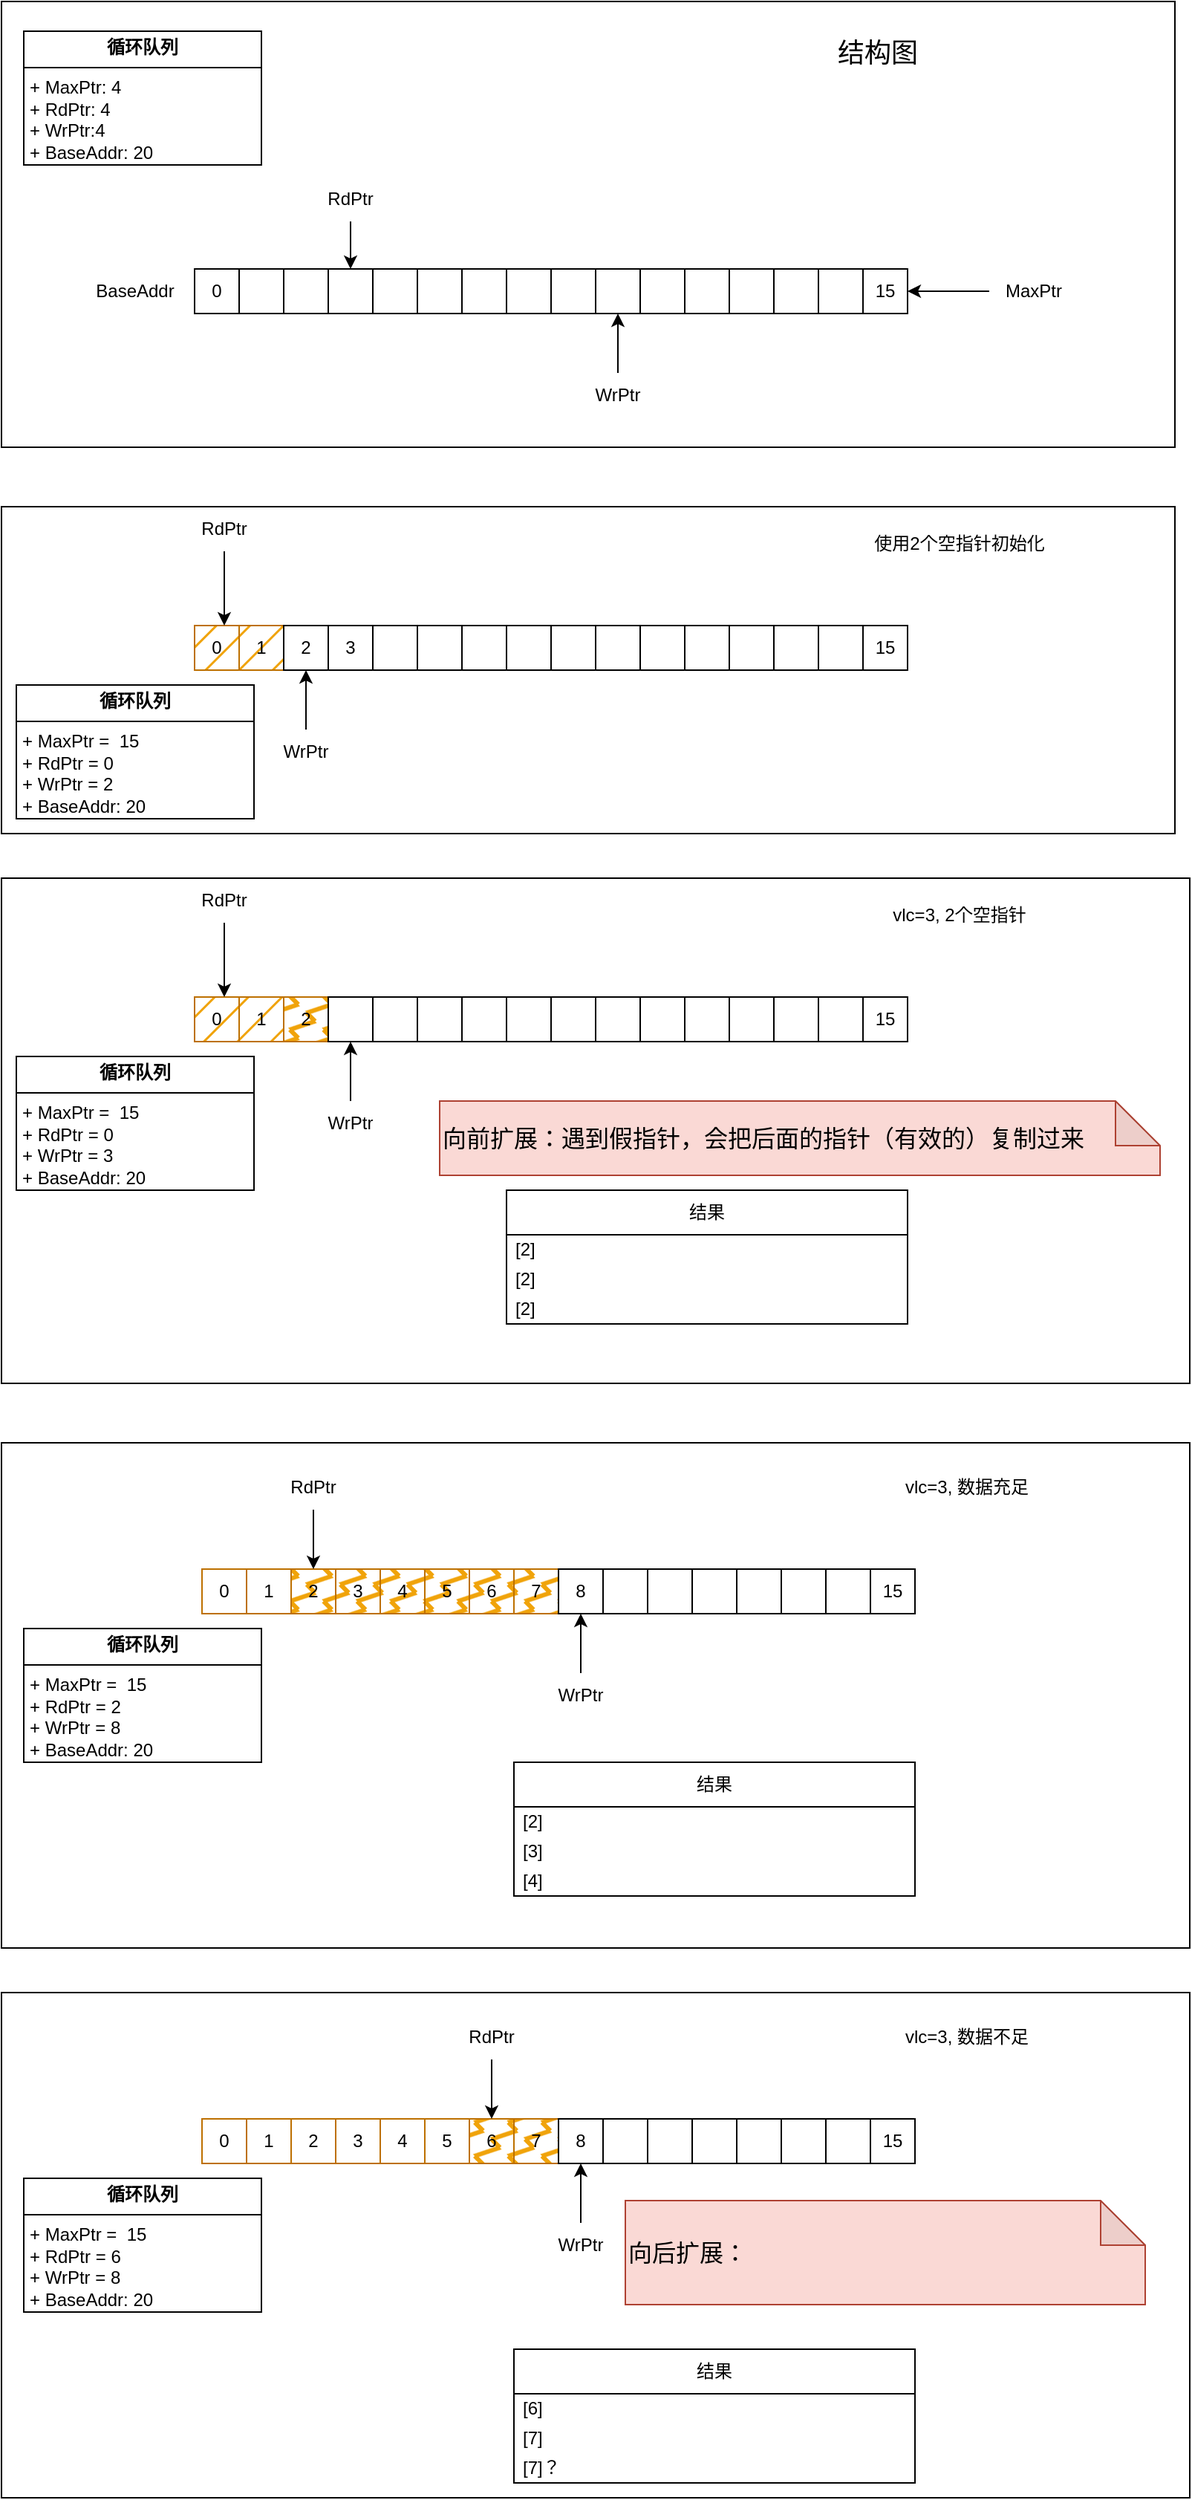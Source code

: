 <mxfile version="27.0.6" pages="4">
  <diagram name="循环队列" id="pjB8LRL_b3TWdTIObJHh">
    <mxGraphModel dx="1683" dy="655" grid="1" gridSize="10" guides="1" tooltips="1" connect="1" arrows="1" fold="1" page="1" pageScale="1" pageWidth="850" pageHeight="1100" math="0" shadow="0">
      <root>
        <mxCell id="0" />
        <mxCell id="1" parent="0" />
        <mxCell id="l7Nk4WWoJexwj-0jvtcs-31" value="" style="rounded=0;whiteSpace=wrap;html=1;" vertex="1" parent="1">
          <mxGeometry x="20" y="360" width="790" height="220" as="geometry" />
        </mxCell>
        <mxCell id="l7Nk4WWoJexwj-0jvtcs-26" value="" style="rounded=0;whiteSpace=wrap;html=1;" vertex="1" parent="1">
          <mxGeometry x="20" y="20" width="790" height="300" as="geometry" />
        </mxCell>
        <mxCell id="vodUXeddRspshS2YcfW5-17" value="" style="group" parent="1" vertex="1" connectable="0">
          <mxGeometry x="150" y="200" width="480" height="30" as="geometry" />
        </mxCell>
        <mxCell id="vodUXeddRspshS2YcfW5-1" value="0" style="whiteSpace=wrap;html=1;aspect=fixed;" parent="vodUXeddRspshS2YcfW5-17" vertex="1">
          <mxGeometry width="30" height="30" as="geometry" />
        </mxCell>
        <mxCell id="vodUXeddRspshS2YcfW5-2" value="" style="whiteSpace=wrap;html=1;aspect=fixed;" parent="vodUXeddRspshS2YcfW5-17" vertex="1">
          <mxGeometry x="30" width="30" height="30" as="geometry" />
        </mxCell>
        <mxCell id="vodUXeddRspshS2YcfW5-3" value="" style="whiteSpace=wrap;html=1;aspect=fixed;" parent="vodUXeddRspshS2YcfW5-17" vertex="1">
          <mxGeometry x="60" width="30" height="30" as="geometry" />
        </mxCell>
        <mxCell id="vodUXeddRspshS2YcfW5-4" value="" style="whiteSpace=wrap;html=1;aspect=fixed;" parent="vodUXeddRspshS2YcfW5-17" vertex="1">
          <mxGeometry x="90" width="30" height="30" as="geometry" />
        </mxCell>
        <mxCell id="vodUXeddRspshS2YcfW5-5" value="" style="whiteSpace=wrap;html=1;aspect=fixed;" parent="vodUXeddRspshS2YcfW5-17" vertex="1">
          <mxGeometry x="120" width="30" height="30" as="geometry" />
        </mxCell>
        <mxCell id="vodUXeddRspshS2YcfW5-6" value="" style="whiteSpace=wrap;html=1;aspect=fixed;" parent="vodUXeddRspshS2YcfW5-17" vertex="1">
          <mxGeometry x="210" width="30" height="30" as="geometry" />
        </mxCell>
        <mxCell id="vodUXeddRspshS2YcfW5-7" value="" style="whiteSpace=wrap;html=1;aspect=fixed;" parent="vodUXeddRspshS2YcfW5-17" vertex="1">
          <mxGeometry x="150" width="30" height="30" as="geometry" />
        </mxCell>
        <mxCell id="vodUXeddRspshS2YcfW5-8" value="" style="whiteSpace=wrap;html=1;aspect=fixed;" parent="vodUXeddRspshS2YcfW5-17" vertex="1">
          <mxGeometry x="240" width="30" height="30" as="geometry" />
        </mxCell>
        <mxCell id="vodUXeddRspshS2YcfW5-9" value="" style="whiteSpace=wrap;html=1;aspect=fixed;" parent="vodUXeddRspshS2YcfW5-17" vertex="1">
          <mxGeometry x="180" width="30" height="30" as="geometry" />
        </mxCell>
        <mxCell id="vodUXeddRspshS2YcfW5-10" value="" style="whiteSpace=wrap;html=1;aspect=fixed;" parent="vodUXeddRspshS2YcfW5-17" vertex="1">
          <mxGeometry x="270" width="30" height="30" as="geometry" />
        </mxCell>
        <mxCell id="vodUXeddRspshS2YcfW5-11" value="" style="whiteSpace=wrap;html=1;aspect=fixed;" parent="vodUXeddRspshS2YcfW5-17" vertex="1">
          <mxGeometry x="300" width="30" height="30" as="geometry" />
        </mxCell>
        <mxCell id="vodUXeddRspshS2YcfW5-12" value="" style="whiteSpace=wrap;html=1;aspect=fixed;" parent="vodUXeddRspshS2YcfW5-17" vertex="1">
          <mxGeometry x="330" width="30" height="30" as="geometry" />
        </mxCell>
        <mxCell id="vodUXeddRspshS2YcfW5-13" value="" style="whiteSpace=wrap;html=1;aspect=fixed;" parent="vodUXeddRspshS2YcfW5-17" vertex="1">
          <mxGeometry x="360" width="30" height="30" as="geometry" />
        </mxCell>
        <mxCell id="vodUXeddRspshS2YcfW5-14" value="" style="whiteSpace=wrap;html=1;aspect=fixed;" parent="vodUXeddRspshS2YcfW5-17" vertex="1">
          <mxGeometry x="390" width="30" height="30" as="geometry" />
        </mxCell>
        <mxCell id="vodUXeddRspshS2YcfW5-15" value="" style="whiteSpace=wrap;html=1;aspect=fixed;" parent="vodUXeddRspshS2YcfW5-17" vertex="1">
          <mxGeometry x="420" width="30" height="30" as="geometry" />
        </mxCell>
        <mxCell id="vodUXeddRspshS2YcfW5-16" value="15" style="whiteSpace=wrap;html=1;aspect=fixed;" parent="vodUXeddRspshS2YcfW5-17" vertex="1">
          <mxGeometry x="450" width="30" height="30" as="geometry" />
        </mxCell>
        <mxCell id="vodUXeddRspshS2YcfW5-19" value="&lt;p style=&quot;margin:0px;margin-top:4px;text-align:center;&quot;&gt;&lt;b&gt;循环队列&lt;/b&gt;&lt;/p&gt;&lt;hr size=&quot;1&quot; style=&quot;border-style:solid;&quot;&gt;&lt;p style=&quot;margin:0px;margin-left:4px;&quot;&gt;+ MaxPtr: 4&lt;/p&gt;&lt;p style=&quot;margin:0px;margin-left:4px;&quot;&gt;+ RdPtr: 4&lt;/p&gt;&lt;p style=&quot;margin:0px;margin-left:4px;&quot;&gt;+ WrPtr:4&lt;/p&gt;&lt;p style=&quot;margin:0px;margin-left:4px;&quot;&gt;+ BaseAddr: 20&lt;/p&gt;" style="verticalAlign=top;align=left;overflow=fill;html=1;whiteSpace=wrap;" parent="1" vertex="1">
          <mxGeometry x="35" y="40" width="160" height="90" as="geometry" />
        </mxCell>
        <mxCell id="vodUXeddRspshS2YcfW5-21" value="" style="endArrow=classic;html=1;rounded=0;entryX=0.5;entryY=0;entryDx=0;entryDy=0;exitX=0.5;exitY=1;exitDx=0;exitDy=0;" parent="1" source="vodUXeddRspshS2YcfW5-22" target="vodUXeddRspshS2YcfW5-4" edge="1">
          <mxGeometry width="50" height="50" relative="1" as="geometry">
            <mxPoint x="255" y="171" as="sourcePoint" />
            <mxPoint x="470" y="220" as="targetPoint" />
          </mxGeometry>
        </mxCell>
        <mxCell id="vodUXeddRspshS2YcfW5-22" value="RdPtr" style="text;html=1;align=center;verticalAlign=middle;whiteSpace=wrap;rounded=0;" parent="1" vertex="1">
          <mxGeometry x="225" y="138" width="60" height="30" as="geometry" />
        </mxCell>
        <mxCell id="vodUXeddRspshS2YcfW5-24" value="" style="endArrow=classic;html=1;rounded=0;entryX=0.5;entryY=1;entryDx=0;entryDy=0;exitX=0.5;exitY=0;exitDx=0;exitDy=0;" parent="1" source="vodUXeddRspshS2YcfW5-25" target="vodUXeddRspshS2YcfW5-10" edge="1">
          <mxGeometry width="50" height="50" relative="1" as="geometry">
            <mxPoint x="435" y="270" as="sourcePoint" />
            <mxPoint x="470" y="220" as="targetPoint" />
          </mxGeometry>
        </mxCell>
        <mxCell id="vodUXeddRspshS2YcfW5-25" value="WrPtr" style="text;html=1;align=center;verticalAlign=middle;whiteSpace=wrap;rounded=0;" parent="1" vertex="1">
          <mxGeometry x="405" y="270" width="60" height="30" as="geometry" />
        </mxCell>
        <mxCell id="vodUXeddRspshS2YcfW5-27" style="edgeStyle=orthogonalEdgeStyle;rounded=0;orthogonalLoop=1;jettySize=auto;html=1;exitX=0;exitY=0.5;exitDx=0;exitDy=0;entryX=1;entryY=0.5;entryDx=0;entryDy=0;" parent="1" source="vodUXeddRspshS2YcfW5-26" target="vodUXeddRspshS2YcfW5-16" edge="1">
          <mxGeometry relative="1" as="geometry">
            <mxPoint x="680" y="170" as="sourcePoint" />
          </mxGeometry>
        </mxCell>
        <mxCell id="vodUXeddRspshS2YcfW5-26" value="MaxPtr" style="text;html=1;align=center;verticalAlign=middle;whiteSpace=wrap;rounded=0;" parent="1" vertex="1">
          <mxGeometry x="685" y="200" width="60" height="30" as="geometry" />
        </mxCell>
        <mxCell id="vodUXeddRspshS2YcfW5-28" value="BaseAddr" style="text;html=1;align=center;verticalAlign=middle;whiteSpace=wrap;rounded=0;" parent="1" vertex="1">
          <mxGeometry x="80" y="200" width="60" height="30" as="geometry" />
        </mxCell>
        <mxCell id="l7Nk4WWoJexwj-0jvtcs-2" value="" style="group;fillColor=default;fillStyle=hatch;" vertex="1" connectable="0" parent="1">
          <mxGeometry x="150" y="440" width="480" height="30" as="geometry" />
        </mxCell>
        <mxCell id="l7Nk4WWoJexwj-0jvtcs-3" value="0" style="whiteSpace=wrap;html=1;aspect=fixed;fillColor=#f0a30a;fontColor=#000000;strokeColor=#BD7000;fillStyle=hatch;" vertex="1" parent="l7Nk4WWoJexwj-0jvtcs-2">
          <mxGeometry width="30" height="30" as="geometry" />
        </mxCell>
        <mxCell id="l7Nk4WWoJexwj-0jvtcs-4" value="1" style="whiteSpace=wrap;html=1;aspect=fixed;fillStyle=hatch;fillColor=#f0a30a;fontColor=#000000;strokeColor=#BD7000;" vertex="1" parent="l7Nk4WWoJexwj-0jvtcs-2">
          <mxGeometry x="30" width="30" height="30" as="geometry" />
        </mxCell>
        <mxCell id="l7Nk4WWoJexwj-0jvtcs-5" value="2" style="whiteSpace=wrap;html=1;aspect=fixed;" vertex="1" parent="l7Nk4WWoJexwj-0jvtcs-2">
          <mxGeometry x="60" width="30" height="30" as="geometry" />
        </mxCell>
        <mxCell id="l7Nk4WWoJexwj-0jvtcs-6" value="3" style="whiteSpace=wrap;html=1;aspect=fixed;" vertex="1" parent="l7Nk4WWoJexwj-0jvtcs-2">
          <mxGeometry x="90" width="30" height="30" as="geometry" />
        </mxCell>
        <mxCell id="l7Nk4WWoJexwj-0jvtcs-7" value="" style="whiteSpace=wrap;html=1;aspect=fixed;" vertex="1" parent="l7Nk4WWoJexwj-0jvtcs-2">
          <mxGeometry x="120" width="30" height="30" as="geometry" />
        </mxCell>
        <mxCell id="l7Nk4WWoJexwj-0jvtcs-8" value="" style="whiteSpace=wrap;html=1;aspect=fixed;" vertex="1" parent="l7Nk4WWoJexwj-0jvtcs-2">
          <mxGeometry x="210" width="30" height="30" as="geometry" />
        </mxCell>
        <mxCell id="l7Nk4WWoJexwj-0jvtcs-9" value="" style="whiteSpace=wrap;html=1;aspect=fixed;" vertex="1" parent="l7Nk4WWoJexwj-0jvtcs-2">
          <mxGeometry x="150" width="30" height="30" as="geometry" />
        </mxCell>
        <mxCell id="l7Nk4WWoJexwj-0jvtcs-10" value="" style="whiteSpace=wrap;html=1;aspect=fixed;" vertex="1" parent="l7Nk4WWoJexwj-0jvtcs-2">
          <mxGeometry x="240" width="30" height="30" as="geometry" />
        </mxCell>
        <mxCell id="l7Nk4WWoJexwj-0jvtcs-11" value="" style="whiteSpace=wrap;html=1;aspect=fixed;" vertex="1" parent="l7Nk4WWoJexwj-0jvtcs-2">
          <mxGeometry x="180" width="30" height="30" as="geometry" />
        </mxCell>
        <mxCell id="l7Nk4WWoJexwj-0jvtcs-12" value="" style="whiteSpace=wrap;html=1;aspect=fixed;" vertex="1" parent="l7Nk4WWoJexwj-0jvtcs-2">
          <mxGeometry x="270" width="30" height="30" as="geometry" />
        </mxCell>
        <mxCell id="l7Nk4WWoJexwj-0jvtcs-13" value="" style="whiteSpace=wrap;html=1;aspect=fixed;" vertex="1" parent="l7Nk4WWoJexwj-0jvtcs-2">
          <mxGeometry x="300" width="30" height="30" as="geometry" />
        </mxCell>
        <mxCell id="l7Nk4WWoJexwj-0jvtcs-14" value="" style="whiteSpace=wrap;html=1;aspect=fixed;" vertex="1" parent="l7Nk4WWoJexwj-0jvtcs-2">
          <mxGeometry x="330" width="30" height="30" as="geometry" />
        </mxCell>
        <mxCell id="l7Nk4WWoJexwj-0jvtcs-15" value="" style="whiteSpace=wrap;html=1;aspect=fixed;" vertex="1" parent="l7Nk4WWoJexwj-0jvtcs-2">
          <mxGeometry x="360" width="30" height="30" as="geometry" />
        </mxCell>
        <mxCell id="l7Nk4WWoJexwj-0jvtcs-16" value="" style="whiteSpace=wrap;html=1;aspect=fixed;" vertex="1" parent="l7Nk4WWoJexwj-0jvtcs-2">
          <mxGeometry x="390" width="30" height="30" as="geometry" />
        </mxCell>
        <mxCell id="l7Nk4WWoJexwj-0jvtcs-17" value="" style="whiteSpace=wrap;html=1;aspect=fixed;" vertex="1" parent="l7Nk4WWoJexwj-0jvtcs-2">
          <mxGeometry x="420" width="30" height="30" as="geometry" />
        </mxCell>
        <mxCell id="l7Nk4WWoJexwj-0jvtcs-18" value="15" style="whiteSpace=wrap;html=1;aspect=fixed;" vertex="1" parent="l7Nk4WWoJexwj-0jvtcs-2">
          <mxGeometry x="450" width="30" height="30" as="geometry" />
        </mxCell>
        <mxCell id="l7Nk4WWoJexwj-0jvtcs-19" value="" style="endArrow=classic;html=1;rounded=0;exitX=0.5;exitY=1;exitDx=0;exitDy=0;" edge="1" parent="1" source="l7Nk4WWoJexwj-0jvtcs-23">
          <mxGeometry width="50" height="50" relative="1" as="geometry">
            <mxPoint x="255" y="400" as="sourcePoint" />
            <mxPoint x="170" y="440" as="targetPoint" />
          </mxGeometry>
        </mxCell>
        <mxCell id="l7Nk4WWoJexwj-0jvtcs-20" value="" style="endArrow=classic;html=1;rounded=0;entryX=0.5;entryY=1;entryDx=0;entryDy=0;exitX=0.5;exitY=0;exitDx=0;exitDy=0;" edge="1" parent="1" source="l7Nk4WWoJexwj-0jvtcs-21">
          <mxGeometry width="50" height="50" relative="1" as="geometry">
            <mxPoint x="225" y="510" as="sourcePoint" />
            <mxPoint x="225" y="470" as="targetPoint" />
          </mxGeometry>
        </mxCell>
        <mxCell id="l7Nk4WWoJexwj-0jvtcs-21" value="WrPtr" style="text;html=1;align=center;verticalAlign=middle;whiteSpace=wrap;rounded=0;" vertex="1" parent="1">
          <mxGeometry x="195" y="510" width="60" height="30" as="geometry" />
        </mxCell>
        <mxCell id="l7Nk4WWoJexwj-0jvtcs-23" value="RdPtr" style="text;html=1;align=center;verticalAlign=middle;whiteSpace=wrap;rounded=0;" vertex="1" parent="1">
          <mxGeometry x="140" y="360" width="60" height="30" as="geometry" />
        </mxCell>
        <mxCell id="l7Nk4WWoJexwj-0jvtcs-27" value="&lt;font style=&quot;font-size: 18px;&quot;&gt;结构图&lt;/font&gt;" style="text;html=1;align=center;verticalAlign=middle;whiteSpace=wrap;rounded=0;" vertex="1" parent="1">
          <mxGeometry x="550" y="40" width="120" height="30" as="geometry" />
        </mxCell>
        <mxCell id="l7Nk4WWoJexwj-0jvtcs-32" value="使用2个空指针初始化" style="text;html=1;align=center;verticalAlign=middle;whiteSpace=wrap;rounded=0;" vertex="1" parent="1">
          <mxGeometry x="600" y="370" width="130" height="30" as="geometry" />
        </mxCell>
        <mxCell id="l7Nk4WWoJexwj-0jvtcs-33" value="&lt;p style=&quot;margin:0px;margin-top:4px;text-align:center;&quot;&gt;&lt;b&gt;循环队列&lt;/b&gt;&lt;/p&gt;&lt;hr size=&quot;1&quot; style=&quot;border-style:solid;&quot;&gt;&lt;p style=&quot;margin:0px;margin-left:4px;&quot;&gt;+ MaxPtr =&amp;nbsp; 15&lt;/p&gt;&lt;p style=&quot;margin:0px;margin-left:4px;&quot;&gt;+ RdPtr = 0&lt;/p&gt;&lt;p style=&quot;margin:0px;margin-left:4px;&quot;&gt;+ WrPtr = 2&lt;/p&gt;&lt;p style=&quot;margin:0px;margin-left:4px;&quot;&gt;+ BaseAddr: 20&lt;/p&gt;" style="verticalAlign=top;align=left;overflow=fill;html=1;whiteSpace=wrap;" vertex="1" parent="1">
          <mxGeometry x="30" y="480" width="160" height="90" as="geometry" />
        </mxCell>
        <mxCell id="l7Nk4WWoJexwj-0jvtcs-34" value="" style="rounded=0;whiteSpace=wrap;html=1;" vertex="1" parent="1">
          <mxGeometry x="20" y="610" width="800" height="340" as="geometry" />
        </mxCell>
        <mxCell id="l7Nk4WWoJexwj-0jvtcs-35" value="" style="group;fillColor=default;fillStyle=hatch;" vertex="1" connectable="0" parent="1">
          <mxGeometry x="150" y="690" width="480" height="30" as="geometry" />
        </mxCell>
        <mxCell id="l7Nk4WWoJexwj-0jvtcs-36" value="0" style="whiteSpace=wrap;html=1;aspect=fixed;fillColor=#f0a30a;fontColor=#000000;strokeColor=#BD7000;fillStyle=hatch;" vertex="1" parent="l7Nk4WWoJexwj-0jvtcs-35">
          <mxGeometry width="30" height="30" as="geometry" />
        </mxCell>
        <mxCell id="l7Nk4WWoJexwj-0jvtcs-37" value="1" style="whiteSpace=wrap;html=1;aspect=fixed;fillStyle=hatch;fillColor=#f0a30a;fontColor=#000000;strokeColor=#BD7000;" vertex="1" parent="l7Nk4WWoJexwj-0jvtcs-35">
          <mxGeometry x="30" width="30" height="30" as="geometry" />
        </mxCell>
        <mxCell id="l7Nk4WWoJexwj-0jvtcs-38" value="2" style="whiteSpace=wrap;html=1;aspect=fixed;fillStyle=zigzag-line;fillColor=#f0a30a;fontColor=#000000;strokeColor=#BD7000;" vertex="1" parent="l7Nk4WWoJexwj-0jvtcs-35">
          <mxGeometry x="60" width="30" height="30" as="geometry" />
        </mxCell>
        <mxCell id="l7Nk4WWoJexwj-0jvtcs-39" value="" style="whiteSpace=wrap;html=1;aspect=fixed;" vertex="1" parent="l7Nk4WWoJexwj-0jvtcs-35">
          <mxGeometry x="90" width="30" height="30" as="geometry" />
        </mxCell>
        <mxCell id="l7Nk4WWoJexwj-0jvtcs-40" value="" style="whiteSpace=wrap;html=1;aspect=fixed;" vertex="1" parent="l7Nk4WWoJexwj-0jvtcs-35">
          <mxGeometry x="120" width="30" height="30" as="geometry" />
        </mxCell>
        <mxCell id="l7Nk4WWoJexwj-0jvtcs-41" value="" style="whiteSpace=wrap;html=1;aspect=fixed;" vertex="1" parent="l7Nk4WWoJexwj-0jvtcs-35">
          <mxGeometry x="210" width="30" height="30" as="geometry" />
        </mxCell>
        <mxCell id="l7Nk4WWoJexwj-0jvtcs-42" value="" style="whiteSpace=wrap;html=1;aspect=fixed;" vertex="1" parent="l7Nk4WWoJexwj-0jvtcs-35">
          <mxGeometry x="150" width="30" height="30" as="geometry" />
        </mxCell>
        <mxCell id="l7Nk4WWoJexwj-0jvtcs-43" value="" style="whiteSpace=wrap;html=1;aspect=fixed;" vertex="1" parent="l7Nk4WWoJexwj-0jvtcs-35">
          <mxGeometry x="240" width="30" height="30" as="geometry" />
        </mxCell>
        <mxCell id="l7Nk4WWoJexwj-0jvtcs-44" value="" style="whiteSpace=wrap;html=1;aspect=fixed;" vertex="1" parent="l7Nk4WWoJexwj-0jvtcs-35">
          <mxGeometry x="180" width="30" height="30" as="geometry" />
        </mxCell>
        <mxCell id="l7Nk4WWoJexwj-0jvtcs-45" value="" style="whiteSpace=wrap;html=1;aspect=fixed;" vertex="1" parent="l7Nk4WWoJexwj-0jvtcs-35">
          <mxGeometry x="270" width="30" height="30" as="geometry" />
        </mxCell>
        <mxCell id="l7Nk4WWoJexwj-0jvtcs-46" value="" style="whiteSpace=wrap;html=1;aspect=fixed;" vertex="1" parent="l7Nk4WWoJexwj-0jvtcs-35">
          <mxGeometry x="300" width="30" height="30" as="geometry" />
        </mxCell>
        <mxCell id="l7Nk4WWoJexwj-0jvtcs-47" value="" style="whiteSpace=wrap;html=1;aspect=fixed;" vertex="1" parent="l7Nk4WWoJexwj-0jvtcs-35">
          <mxGeometry x="330" width="30" height="30" as="geometry" />
        </mxCell>
        <mxCell id="l7Nk4WWoJexwj-0jvtcs-48" value="" style="whiteSpace=wrap;html=1;aspect=fixed;" vertex="1" parent="l7Nk4WWoJexwj-0jvtcs-35">
          <mxGeometry x="360" width="30" height="30" as="geometry" />
        </mxCell>
        <mxCell id="l7Nk4WWoJexwj-0jvtcs-49" value="" style="whiteSpace=wrap;html=1;aspect=fixed;" vertex="1" parent="l7Nk4WWoJexwj-0jvtcs-35">
          <mxGeometry x="390" width="30" height="30" as="geometry" />
        </mxCell>
        <mxCell id="l7Nk4WWoJexwj-0jvtcs-50" value="" style="whiteSpace=wrap;html=1;aspect=fixed;" vertex="1" parent="l7Nk4WWoJexwj-0jvtcs-35">
          <mxGeometry x="420" width="30" height="30" as="geometry" />
        </mxCell>
        <mxCell id="l7Nk4WWoJexwj-0jvtcs-51" value="15" style="whiteSpace=wrap;html=1;aspect=fixed;" vertex="1" parent="l7Nk4WWoJexwj-0jvtcs-35">
          <mxGeometry x="450" width="30" height="30" as="geometry" />
        </mxCell>
        <mxCell id="l7Nk4WWoJexwj-0jvtcs-52" value="" style="endArrow=classic;html=1;rounded=0;exitX=0.5;exitY=1;exitDx=0;exitDy=0;" edge="1" parent="1" source="l7Nk4WWoJexwj-0jvtcs-55">
          <mxGeometry width="50" height="50" relative="1" as="geometry">
            <mxPoint x="255" y="650" as="sourcePoint" />
            <mxPoint x="170" y="690" as="targetPoint" />
          </mxGeometry>
        </mxCell>
        <mxCell id="l7Nk4WWoJexwj-0jvtcs-53" value="" style="endArrow=classic;html=1;rounded=0;entryX=0.5;entryY=1;entryDx=0;entryDy=0;exitX=0.5;exitY=0;exitDx=0;exitDy=0;" edge="1" parent="1" source="l7Nk4WWoJexwj-0jvtcs-54" target="l7Nk4WWoJexwj-0jvtcs-39">
          <mxGeometry width="50" height="50" relative="1" as="geometry">
            <mxPoint x="225" y="760" as="sourcePoint" />
            <mxPoint x="225" y="720" as="targetPoint" />
          </mxGeometry>
        </mxCell>
        <mxCell id="l7Nk4WWoJexwj-0jvtcs-54" value="WrPtr" style="text;html=1;align=center;verticalAlign=middle;whiteSpace=wrap;rounded=0;" vertex="1" parent="1">
          <mxGeometry x="225" y="760" width="60" height="30" as="geometry" />
        </mxCell>
        <mxCell id="l7Nk4WWoJexwj-0jvtcs-55" value="RdPtr" style="text;html=1;align=center;verticalAlign=middle;whiteSpace=wrap;rounded=0;" vertex="1" parent="1">
          <mxGeometry x="140" y="610" width="60" height="30" as="geometry" />
        </mxCell>
        <mxCell id="l7Nk4WWoJexwj-0jvtcs-56" value="vlc=3, 2个空指针" style="text;html=1;align=center;verticalAlign=middle;whiteSpace=wrap;rounded=0;" vertex="1" parent="1">
          <mxGeometry x="600" y="620" width="130" height="30" as="geometry" />
        </mxCell>
        <mxCell id="l7Nk4WWoJexwj-0jvtcs-57" value="&lt;p style=&quot;margin:0px;margin-top:4px;text-align:center;&quot;&gt;&lt;b&gt;循环队列&lt;/b&gt;&lt;/p&gt;&lt;hr size=&quot;1&quot; style=&quot;border-style:solid;&quot;&gt;&lt;p style=&quot;margin:0px;margin-left:4px;&quot;&gt;+ MaxPtr =&amp;nbsp; 15&lt;/p&gt;&lt;p style=&quot;margin:0px;margin-left:4px;&quot;&gt;+ RdPtr = 0&lt;/p&gt;&lt;p style=&quot;margin:0px;margin-left:4px;&quot;&gt;+ WrPtr = 3&lt;/p&gt;&lt;p style=&quot;margin:0px;margin-left:4px;&quot;&gt;+ BaseAddr: 20&lt;/p&gt;" style="verticalAlign=top;align=left;overflow=fill;html=1;whiteSpace=wrap;" vertex="1" parent="1">
          <mxGeometry x="30" y="730" width="160" height="90" as="geometry" />
        </mxCell>
        <mxCell id="l7Nk4WWoJexwj-0jvtcs-59" value="&lt;br&gt;&lt;span style=&quot;color: light-dark(rgb(0, 0, 0), rgb(237, 237, 237)); font-family: &amp;quot;Microsoft Yahei&amp;quot;; font-size: 16px; font-style: normal; font-variant-ligatures: normal; font-variant-caps: normal; font-weight: 400; letter-spacing: normal; text-indent: 0px; text-transform: none; white-space: normal; word-spacing: 0px; -webkit-text-stroke-width: 0px; text-decoration-thickness: initial; text-decoration-style: initial; text-decoration-color: initial; display: inline !important; float: none;&quot;&gt;向前扩展：遇到假指针，会把后面的指针（有效的）复制过来&lt;/span&gt;&lt;div&gt;&lt;br&gt;&lt;/div&gt;" style="shape=note;whiteSpace=wrap;html=1;backgroundOutline=1;darkOpacity=0.05;fillStyle=solid;fillColor=#fad9d5;strokeColor=#ae4132;align=left;" vertex="1" parent="1">
          <mxGeometry x="315" y="760" width="485" height="50" as="geometry" />
        </mxCell>
        <mxCell id="l7Nk4WWoJexwj-0jvtcs-60" value="结果" style="swimlane;fontStyle=0;childLayout=stackLayout;horizontal=1;startSize=30;horizontalStack=0;resizeParent=1;resizeParentMax=0;resizeLast=0;collapsible=1;marginBottom=0;whiteSpace=wrap;html=1;" vertex="1" parent="1">
          <mxGeometry x="360" y="820" width="270" height="90" as="geometry" />
        </mxCell>
        <mxCell id="l7Nk4WWoJexwj-0jvtcs-61" value="[2]" style="text;strokeColor=none;fillColor=none;align=left;verticalAlign=middle;spacingLeft=4;spacingRight=4;overflow=hidden;points=[[0,0.5],[1,0.5]];portConstraint=eastwest;rotatable=0;whiteSpace=wrap;html=1;" vertex="1" parent="l7Nk4WWoJexwj-0jvtcs-60">
          <mxGeometry y="30" width="270" height="20" as="geometry" />
        </mxCell>
        <mxCell id="l7Nk4WWoJexwj-0jvtcs-62" value="[2]" style="text;strokeColor=none;fillColor=none;align=left;verticalAlign=middle;spacingLeft=4;spacingRight=4;overflow=hidden;points=[[0,0.5],[1,0.5]];portConstraint=eastwest;rotatable=0;whiteSpace=wrap;html=1;" vertex="1" parent="l7Nk4WWoJexwj-0jvtcs-60">
          <mxGeometry y="50" width="270" height="20" as="geometry" />
        </mxCell>
        <mxCell id="l7Nk4WWoJexwj-0jvtcs-63" value="[2]" style="text;strokeColor=none;fillColor=none;align=left;verticalAlign=middle;spacingLeft=4;spacingRight=4;overflow=hidden;points=[[0,0.5],[1,0.5]];portConstraint=eastwest;rotatable=0;whiteSpace=wrap;html=1;" vertex="1" parent="l7Nk4WWoJexwj-0jvtcs-60">
          <mxGeometry y="70" width="270" height="20" as="geometry" />
        </mxCell>
        <mxCell id="l7Nk4WWoJexwj-0jvtcs-64" value="" style="rounded=0;whiteSpace=wrap;html=1;" vertex="1" parent="1">
          <mxGeometry x="20" y="990" width="800" height="340" as="geometry" />
        </mxCell>
        <mxCell id="l7Nk4WWoJexwj-0jvtcs-65" value="" style="group;fillColor=default;fillStyle=zigzag-line;" vertex="1" connectable="0" parent="1">
          <mxGeometry x="155" y="1075" width="480" height="30" as="geometry" />
        </mxCell>
        <mxCell id="l7Nk4WWoJexwj-0jvtcs-66" value="0" style="whiteSpace=wrap;html=1;aspect=fixed;fillColor=none;fontColor=#000000;strokeColor=light-dark(#BD7000,#FFFFFF);fillStyle=hatch;" vertex="1" parent="l7Nk4WWoJexwj-0jvtcs-65">
          <mxGeometry width="30" height="30" as="geometry" />
        </mxCell>
        <mxCell id="l7Nk4WWoJexwj-0jvtcs-67" value="1" style="whiteSpace=wrap;html=1;aspect=fixed;fillStyle=hatch;fillColor=none;fontColor=#000000;strokeColor=light-dark(#BD7000,#FFFFFF);" vertex="1" parent="l7Nk4WWoJexwj-0jvtcs-65">
          <mxGeometry x="30" width="30" height="30" as="geometry" />
        </mxCell>
        <mxCell id="l7Nk4WWoJexwj-0jvtcs-68" value="2" style="whiteSpace=wrap;html=1;aspect=fixed;fillStyle=zigzag-line;fillColor=#f0a30a;fontColor=#000000;strokeColor=#BD7000;" vertex="1" parent="l7Nk4WWoJexwj-0jvtcs-65">
          <mxGeometry x="60" width="30" height="30" as="geometry" />
        </mxCell>
        <mxCell id="l7Nk4WWoJexwj-0jvtcs-69" value="3" style="whiteSpace=wrap;html=1;aspect=fixed;fillColor=#f0a30a;fontColor=#000000;strokeColor=#BD7000;fillStyle=zigzag-line;" vertex="1" parent="l7Nk4WWoJexwj-0jvtcs-65">
          <mxGeometry x="90" width="30" height="30" as="geometry" />
        </mxCell>
        <mxCell id="l7Nk4WWoJexwj-0jvtcs-70" value="4" style="whiteSpace=wrap;html=1;aspect=fixed;fillColor=#f0a30a;fontColor=#000000;strokeColor=#BD7000;fillStyle=zigzag-line;" vertex="1" parent="l7Nk4WWoJexwj-0jvtcs-65">
          <mxGeometry x="120" width="30" height="30" as="geometry" />
        </mxCell>
        <mxCell id="l7Nk4WWoJexwj-0jvtcs-71" value="7" style="whiteSpace=wrap;html=1;aspect=fixed;fillColor=#f0a30a;fontColor=#000000;strokeColor=#BD7000;fillStyle=zigzag-line;" vertex="1" parent="l7Nk4WWoJexwj-0jvtcs-65">
          <mxGeometry x="210" width="30" height="30" as="geometry" />
        </mxCell>
        <mxCell id="l7Nk4WWoJexwj-0jvtcs-72" value="5" style="whiteSpace=wrap;html=1;aspect=fixed;fillColor=#f0a30a;fontColor=#000000;strokeColor=#BD7000;fillStyle=zigzag-line;" vertex="1" parent="l7Nk4WWoJexwj-0jvtcs-65">
          <mxGeometry x="150" width="30" height="30" as="geometry" />
        </mxCell>
        <mxCell id="l7Nk4WWoJexwj-0jvtcs-73" value="8" style="whiteSpace=wrap;html=1;aspect=fixed;" vertex="1" parent="l7Nk4WWoJexwj-0jvtcs-65">
          <mxGeometry x="240" width="30" height="30" as="geometry" />
        </mxCell>
        <mxCell id="l7Nk4WWoJexwj-0jvtcs-74" value="6" style="whiteSpace=wrap;html=1;aspect=fixed;fillColor=#f0a30a;fontColor=#000000;strokeColor=#BD7000;fillStyle=zigzag-line;" vertex="1" parent="l7Nk4WWoJexwj-0jvtcs-65">
          <mxGeometry x="180" width="30" height="30" as="geometry" />
        </mxCell>
        <mxCell id="l7Nk4WWoJexwj-0jvtcs-75" value="" style="whiteSpace=wrap;html=1;aspect=fixed;" vertex="1" parent="l7Nk4WWoJexwj-0jvtcs-65">
          <mxGeometry x="270" width="30" height="30" as="geometry" />
        </mxCell>
        <mxCell id="l7Nk4WWoJexwj-0jvtcs-76" value="" style="whiteSpace=wrap;html=1;aspect=fixed;" vertex="1" parent="l7Nk4WWoJexwj-0jvtcs-65">
          <mxGeometry x="300" width="30" height="30" as="geometry" />
        </mxCell>
        <mxCell id="l7Nk4WWoJexwj-0jvtcs-77" value="" style="whiteSpace=wrap;html=1;aspect=fixed;" vertex="1" parent="l7Nk4WWoJexwj-0jvtcs-65">
          <mxGeometry x="330" width="30" height="30" as="geometry" />
        </mxCell>
        <mxCell id="l7Nk4WWoJexwj-0jvtcs-78" value="" style="whiteSpace=wrap;html=1;aspect=fixed;" vertex="1" parent="l7Nk4WWoJexwj-0jvtcs-65">
          <mxGeometry x="360" width="30" height="30" as="geometry" />
        </mxCell>
        <mxCell id="l7Nk4WWoJexwj-0jvtcs-79" value="" style="whiteSpace=wrap;html=1;aspect=fixed;" vertex="1" parent="l7Nk4WWoJexwj-0jvtcs-65">
          <mxGeometry x="390" width="30" height="30" as="geometry" />
        </mxCell>
        <mxCell id="l7Nk4WWoJexwj-0jvtcs-80" value="" style="whiteSpace=wrap;html=1;aspect=fixed;" vertex="1" parent="l7Nk4WWoJexwj-0jvtcs-65">
          <mxGeometry x="420" width="30" height="30" as="geometry" />
        </mxCell>
        <mxCell id="l7Nk4WWoJexwj-0jvtcs-81" value="15" style="whiteSpace=wrap;html=1;aspect=fixed;" vertex="1" parent="l7Nk4WWoJexwj-0jvtcs-65">
          <mxGeometry x="450" width="30" height="30" as="geometry" />
        </mxCell>
        <mxCell id="l7Nk4WWoJexwj-0jvtcs-82" value="" style="endArrow=classic;html=1;rounded=0;exitX=0.5;exitY=1;exitDx=0;exitDy=0;entryX=0.5;entryY=0;entryDx=0;entryDy=0;" edge="1" parent="1" source="l7Nk4WWoJexwj-0jvtcs-85" target="l7Nk4WWoJexwj-0jvtcs-68">
          <mxGeometry width="50" height="50" relative="1" as="geometry">
            <mxPoint x="260" y="1035" as="sourcePoint" />
            <mxPoint x="175" y="1075" as="targetPoint" />
          </mxGeometry>
        </mxCell>
        <mxCell id="l7Nk4WWoJexwj-0jvtcs-83" value="" style="endArrow=classic;html=1;rounded=0;entryX=0.5;entryY=1;entryDx=0;entryDy=0;exitX=0.5;exitY=0;exitDx=0;exitDy=0;" edge="1" parent="1" source="l7Nk4WWoJexwj-0jvtcs-84" target="l7Nk4WWoJexwj-0jvtcs-73">
          <mxGeometry width="50" height="50" relative="1" as="geometry">
            <mxPoint x="230" y="1145" as="sourcePoint" />
            <mxPoint x="230" y="1105" as="targetPoint" />
          </mxGeometry>
        </mxCell>
        <mxCell id="l7Nk4WWoJexwj-0jvtcs-84" value="WrPtr" style="text;html=1;align=center;verticalAlign=middle;whiteSpace=wrap;rounded=0;" vertex="1" parent="1">
          <mxGeometry x="380" y="1145" width="60" height="30" as="geometry" />
        </mxCell>
        <mxCell id="l7Nk4WWoJexwj-0jvtcs-85" value="RdPtr" style="text;html=1;align=center;verticalAlign=middle;whiteSpace=wrap;rounded=0;" vertex="1" parent="1">
          <mxGeometry x="200" y="1005" width="60" height="30" as="geometry" />
        </mxCell>
        <mxCell id="l7Nk4WWoJexwj-0jvtcs-86" value="vlc=3, 数据充足" style="text;html=1;align=center;verticalAlign=middle;whiteSpace=wrap;rounded=0;" vertex="1" parent="1">
          <mxGeometry x="605" y="1005" width="130" height="30" as="geometry" />
        </mxCell>
        <mxCell id="l7Nk4WWoJexwj-0jvtcs-87" value="&lt;p style=&quot;margin:0px;margin-top:4px;text-align:center;&quot;&gt;&lt;b&gt;循环队列&lt;/b&gt;&lt;/p&gt;&lt;hr size=&quot;1&quot; style=&quot;border-style:solid;&quot;&gt;&lt;p style=&quot;margin:0px;margin-left:4px;&quot;&gt;+ MaxPtr =&amp;nbsp; 15&lt;/p&gt;&lt;p style=&quot;margin:0px;margin-left:4px;&quot;&gt;+ RdPtr = 2&lt;/p&gt;&lt;p style=&quot;margin:0px;margin-left:4px;&quot;&gt;+ WrPtr = 8&lt;/p&gt;&lt;p style=&quot;margin:0px;margin-left:4px;&quot;&gt;+ BaseAddr: 20&lt;/p&gt;" style="verticalAlign=top;align=left;overflow=fill;html=1;whiteSpace=wrap;" vertex="1" parent="1">
          <mxGeometry x="35" y="1115" width="160" height="90" as="geometry" />
        </mxCell>
        <mxCell id="l7Nk4WWoJexwj-0jvtcs-89" value="结果" style="swimlane;fontStyle=0;childLayout=stackLayout;horizontal=1;startSize=30;horizontalStack=0;resizeParent=1;resizeParentMax=0;resizeLast=0;collapsible=1;marginBottom=0;whiteSpace=wrap;html=1;" vertex="1" parent="1">
          <mxGeometry x="365" y="1205" width="270" height="90" as="geometry" />
        </mxCell>
        <mxCell id="l7Nk4WWoJexwj-0jvtcs-90" value="[2]" style="text;strokeColor=none;fillColor=none;align=left;verticalAlign=middle;spacingLeft=4;spacingRight=4;overflow=hidden;points=[[0,0.5],[1,0.5]];portConstraint=eastwest;rotatable=0;whiteSpace=wrap;html=1;" vertex="1" parent="l7Nk4WWoJexwj-0jvtcs-89">
          <mxGeometry y="30" width="270" height="20" as="geometry" />
        </mxCell>
        <mxCell id="l7Nk4WWoJexwj-0jvtcs-91" value="[3]" style="text;strokeColor=none;fillColor=none;align=left;verticalAlign=middle;spacingLeft=4;spacingRight=4;overflow=hidden;points=[[0,0.5],[1,0.5]];portConstraint=eastwest;rotatable=0;whiteSpace=wrap;html=1;" vertex="1" parent="l7Nk4WWoJexwj-0jvtcs-89">
          <mxGeometry y="50" width="270" height="20" as="geometry" />
        </mxCell>
        <mxCell id="l7Nk4WWoJexwj-0jvtcs-92" value="[4]" style="text;strokeColor=none;fillColor=none;align=left;verticalAlign=middle;spacingLeft=4;spacingRight=4;overflow=hidden;points=[[0,0.5],[1,0.5]];portConstraint=eastwest;rotatable=0;whiteSpace=wrap;html=1;" vertex="1" parent="l7Nk4WWoJexwj-0jvtcs-89">
          <mxGeometry y="70" width="270" height="20" as="geometry" />
        </mxCell>
        <mxCell id="l7Nk4WWoJexwj-0jvtcs-93" value="" style="rounded=0;whiteSpace=wrap;html=1;" vertex="1" parent="1">
          <mxGeometry x="20" y="1360" width="800" height="340" as="geometry" />
        </mxCell>
        <mxCell id="l7Nk4WWoJexwj-0jvtcs-94" value="" style="group;fillColor=default;fillStyle=zigzag-line;" vertex="1" connectable="0" parent="1">
          <mxGeometry x="155" y="1445" width="480" height="30" as="geometry" />
        </mxCell>
        <mxCell id="l7Nk4WWoJexwj-0jvtcs-95" value="0" style="whiteSpace=wrap;html=1;aspect=fixed;fillColor=none;fontColor=#000000;strokeColor=light-dark(#BD7000,#FFFFFF);fillStyle=hatch;" vertex="1" parent="l7Nk4WWoJexwj-0jvtcs-94">
          <mxGeometry width="30" height="30" as="geometry" />
        </mxCell>
        <mxCell id="l7Nk4WWoJexwj-0jvtcs-96" value="1" style="whiteSpace=wrap;html=1;aspect=fixed;fillStyle=hatch;fillColor=none;fontColor=#000000;strokeColor=light-dark(#BD7000,#FFFFFF);" vertex="1" parent="l7Nk4WWoJexwj-0jvtcs-94">
          <mxGeometry x="30" width="30" height="30" as="geometry" />
        </mxCell>
        <mxCell id="l7Nk4WWoJexwj-0jvtcs-97" value="2" style="whiteSpace=wrap;html=1;aspect=fixed;fillStyle=zigzag-line;fillColor=none;fontColor=#000000;strokeColor=light-dark(#BD7000,#FFFFFF);" vertex="1" parent="l7Nk4WWoJexwj-0jvtcs-94">
          <mxGeometry x="60" width="30" height="30" as="geometry" />
        </mxCell>
        <mxCell id="l7Nk4WWoJexwj-0jvtcs-98" value="3" style="whiteSpace=wrap;html=1;aspect=fixed;fillColor=none;fontColor=#000000;strokeColor=light-dark(#BD7000,#FFFFFF);fillStyle=zigzag-line;" vertex="1" parent="l7Nk4WWoJexwj-0jvtcs-94">
          <mxGeometry x="90" width="30" height="30" as="geometry" />
        </mxCell>
        <mxCell id="l7Nk4WWoJexwj-0jvtcs-99" value="4" style="whiteSpace=wrap;html=1;aspect=fixed;fillColor=none;fontColor=#000000;strokeColor=light-dark(#BD7000,#FFFFFF);fillStyle=zigzag-line;" vertex="1" parent="l7Nk4WWoJexwj-0jvtcs-94">
          <mxGeometry x="120" width="30" height="30" as="geometry" />
        </mxCell>
        <mxCell id="l7Nk4WWoJexwj-0jvtcs-100" value="7" style="whiteSpace=wrap;html=1;aspect=fixed;fillColor=#f0a30a;fontColor=#000000;strokeColor=#BD7000;fillStyle=zigzag-line;" vertex="1" parent="l7Nk4WWoJexwj-0jvtcs-94">
          <mxGeometry x="210" width="30" height="30" as="geometry" />
        </mxCell>
        <mxCell id="l7Nk4WWoJexwj-0jvtcs-101" value="5" style="whiteSpace=wrap;html=1;aspect=fixed;fillColor=none;fontColor=#000000;strokeColor=light-dark(#BD7000,#FFFFFF);fillStyle=zigzag-line;" vertex="1" parent="l7Nk4WWoJexwj-0jvtcs-94">
          <mxGeometry x="150" width="30" height="30" as="geometry" />
        </mxCell>
        <mxCell id="l7Nk4WWoJexwj-0jvtcs-102" value="8" style="whiteSpace=wrap;html=1;aspect=fixed;" vertex="1" parent="l7Nk4WWoJexwj-0jvtcs-94">
          <mxGeometry x="240" width="30" height="30" as="geometry" />
        </mxCell>
        <mxCell id="l7Nk4WWoJexwj-0jvtcs-103" value="6" style="whiteSpace=wrap;html=1;aspect=fixed;fillColor=#f0a30a;fontColor=#000000;strokeColor=#BD7000;fillStyle=zigzag-line;" vertex="1" parent="l7Nk4WWoJexwj-0jvtcs-94">
          <mxGeometry x="180" width="30" height="30" as="geometry" />
        </mxCell>
        <mxCell id="l7Nk4WWoJexwj-0jvtcs-104" value="" style="whiteSpace=wrap;html=1;aspect=fixed;" vertex="1" parent="l7Nk4WWoJexwj-0jvtcs-94">
          <mxGeometry x="270" width="30" height="30" as="geometry" />
        </mxCell>
        <mxCell id="l7Nk4WWoJexwj-0jvtcs-105" value="" style="whiteSpace=wrap;html=1;aspect=fixed;" vertex="1" parent="l7Nk4WWoJexwj-0jvtcs-94">
          <mxGeometry x="300" width="30" height="30" as="geometry" />
        </mxCell>
        <mxCell id="l7Nk4WWoJexwj-0jvtcs-106" value="" style="whiteSpace=wrap;html=1;aspect=fixed;" vertex="1" parent="l7Nk4WWoJexwj-0jvtcs-94">
          <mxGeometry x="330" width="30" height="30" as="geometry" />
        </mxCell>
        <mxCell id="l7Nk4WWoJexwj-0jvtcs-107" value="" style="whiteSpace=wrap;html=1;aspect=fixed;" vertex="1" parent="l7Nk4WWoJexwj-0jvtcs-94">
          <mxGeometry x="360" width="30" height="30" as="geometry" />
        </mxCell>
        <mxCell id="l7Nk4WWoJexwj-0jvtcs-108" value="" style="whiteSpace=wrap;html=1;aspect=fixed;" vertex="1" parent="l7Nk4WWoJexwj-0jvtcs-94">
          <mxGeometry x="390" width="30" height="30" as="geometry" />
        </mxCell>
        <mxCell id="l7Nk4WWoJexwj-0jvtcs-109" value="" style="whiteSpace=wrap;html=1;aspect=fixed;" vertex="1" parent="l7Nk4WWoJexwj-0jvtcs-94">
          <mxGeometry x="420" width="30" height="30" as="geometry" />
        </mxCell>
        <mxCell id="l7Nk4WWoJexwj-0jvtcs-110" value="15" style="whiteSpace=wrap;html=1;aspect=fixed;" vertex="1" parent="l7Nk4WWoJexwj-0jvtcs-94">
          <mxGeometry x="450" width="30" height="30" as="geometry" />
        </mxCell>
        <mxCell id="l7Nk4WWoJexwj-0jvtcs-111" value="" style="endArrow=classic;html=1;rounded=0;exitX=0.5;exitY=1;exitDx=0;exitDy=0;entryX=0.5;entryY=0;entryDx=0;entryDy=0;" edge="1" parent="1" source="l7Nk4WWoJexwj-0jvtcs-114" target="l7Nk4WWoJexwj-0jvtcs-103">
          <mxGeometry width="50" height="50" relative="1" as="geometry">
            <mxPoint x="260" y="1405" as="sourcePoint" />
            <mxPoint x="175" y="1445" as="targetPoint" />
          </mxGeometry>
        </mxCell>
        <mxCell id="l7Nk4WWoJexwj-0jvtcs-112" value="" style="endArrow=classic;html=1;rounded=0;entryX=0.5;entryY=1;entryDx=0;entryDy=0;exitX=0.5;exitY=0;exitDx=0;exitDy=0;" edge="1" parent="1" source="l7Nk4WWoJexwj-0jvtcs-113" target="l7Nk4WWoJexwj-0jvtcs-102">
          <mxGeometry width="50" height="50" relative="1" as="geometry">
            <mxPoint x="230" y="1515" as="sourcePoint" />
            <mxPoint x="230" y="1475" as="targetPoint" />
          </mxGeometry>
        </mxCell>
        <mxCell id="l7Nk4WWoJexwj-0jvtcs-113" value="WrPtr" style="text;html=1;align=center;verticalAlign=middle;whiteSpace=wrap;rounded=0;" vertex="1" parent="1">
          <mxGeometry x="380" y="1515" width="60" height="30" as="geometry" />
        </mxCell>
        <mxCell id="l7Nk4WWoJexwj-0jvtcs-114" value="RdPtr" style="text;html=1;align=center;verticalAlign=middle;whiteSpace=wrap;rounded=0;" vertex="1" parent="1">
          <mxGeometry x="320" y="1375" width="60" height="30" as="geometry" />
        </mxCell>
        <mxCell id="l7Nk4WWoJexwj-0jvtcs-115" value="vlc=3, 数据不足" style="text;html=1;align=center;verticalAlign=middle;whiteSpace=wrap;rounded=0;" vertex="1" parent="1">
          <mxGeometry x="605" y="1375" width="130" height="30" as="geometry" />
        </mxCell>
        <mxCell id="l7Nk4WWoJexwj-0jvtcs-116" value="&lt;p style=&quot;margin:0px;margin-top:4px;text-align:center;&quot;&gt;&lt;b&gt;循环队列&lt;/b&gt;&lt;/p&gt;&lt;hr size=&quot;1&quot; style=&quot;border-style:solid;&quot;&gt;&lt;p style=&quot;margin:0px;margin-left:4px;&quot;&gt;+ MaxPtr =&amp;nbsp; 15&lt;/p&gt;&lt;p style=&quot;margin:0px;margin-left:4px;&quot;&gt;+ RdPtr = 6&lt;/p&gt;&lt;p style=&quot;margin:0px;margin-left:4px;&quot;&gt;+ WrPtr = 8&lt;/p&gt;&lt;p style=&quot;margin:0px;margin-left:4px;&quot;&gt;+ BaseAddr: 20&lt;/p&gt;" style="verticalAlign=top;align=left;overflow=fill;html=1;whiteSpace=wrap;" vertex="1" parent="1">
          <mxGeometry x="35" y="1485" width="160" height="90" as="geometry" />
        </mxCell>
        <mxCell id="l7Nk4WWoJexwj-0jvtcs-117" value="结果" style="swimlane;fontStyle=0;childLayout=stackLayout;horizontal=1;startSize=30;horizontalStack=0;resizeParent=1;resizeParentMax=0;resizeLast=0;collapsible=1;marginBottom=0;whiteSpace=wrap;html=1;" vertex="1" parent="1">
          <mxGeometry x="365" y="1600" width="270" height="90" as="geometry" />
        </mxCell>
        <mxCell id="l7Nk4WWoJexwj-0jvtcs-118" value="[6]" style="text;strokeColor=none;fillColor=none;align=left;verticalAlign=middle;spacingLeft=4;spacingRight=4;overflow=hidden;points=[[0,0.5],[1,0.5]];portConstraint=eastwest;rotatable=0;whiteSpace=wrap;html=1;" vertex="1" parent="l7Nk4WWoJexwj-0jvtcs-117">
          <mxGeometry y="30" width="270" height="20" as="geometry" />
        </mxCell>
        <mxCell id="l7Nk4WWoJexwj-0jvtcs-119" value="[7]" style="text;strokeColor=none;fillColor=none;align=left;verticalAlign=middle;spacingLeft=4;spacingRight=4;overflow=hidden;points=[[0,0.5],[1,0.5]];portConstraint=eastwest;rotatable=0;whiteSpace=wrap;html=1;" vertex="1" parent="l7Nk4WWoJexwj-0jvtcs-117">
          <mxGeometry y="50" width="270" height="20" as="geometry" />
        </mxCell>
        <mxCell id="l7Nk4WWoJexwj-0jvtcs-120" value="[7]？" style="text;strokeColor=none;fillColor=none;align=left;verticalAlign=middle;spacingLeft=4;spacingRight=4;overflow=hidden;points=[[0,0.5],[1,0.5]];portConstraint=eastwest;rotatable=0;whiteSpace=wrap;html=1;" vertex="1" parent="l7Nk4WWoJexwj-0jvtcs-117">
          <mxGeometry y="70" width="270" height="20" as="geometry" />
        </mxCell>
        <mxCell id="l7Nk4WWoJexwj-0jvtcs-121" value="&lt;br&gt;&lt;span style=&quot;font-family: &amp;quot;Microsoft Yahei&amp;quot;; font-size: 16px; font-style: normal; font-variant-ligatures: normal; font-variant-caps: normal; font-weight: 400; letter-spacing: normal; text-indent: 0px; text-transform: none; white-space: normal; word-spacing: 0px; -webkit-text-stroke-width: 0px; text-decoration-thickness: initial; text-decoration-style: initial; text-decoration-color: initial; display: inline !important; float: none; color: light-dark(rgb(0, 0, 0), rgb(255, 255, 255));&quot;&gt;向后扩展：&lt;/span&gt;&lt;span style=&quot;font-family: &amp;quot;Microsoft Yahei&amp;quot;; font-size: 16px; font-style: normal; font-variant-ligatures: normal; font-variant-caps: normal; font-weight: 400; letter-spacing: normal; text-align: start; text-indent: 0px; text-transform: none; white-space: normal; word-spacing: 0px; -webkit-text-stroke-width: 0px; text-decoration-thickness: initial; text-decoration-style: initial; text-decoration-color: initial; display: inline !important; float: none; color: rgba(0, 0, 0, 0);&quot;&gt;复制读到的指针&lt;/span&gt;&lt;div&gt;&lt;br&gt;&lt;/div&gt;" style="shape=note;whiteSpace=wrap;html=1;backgroundOutline=1;darkOpacity=0.05;fillStyle=solid;fillColor=#fad9d5;strokeColor=#ae4132;align=left;" vertex="1" parent="1">
          <mxGeometry x="440" y="1500" width="350" height="70" as="geometry" />
        </mxCell>
      </root>
    </mxGraphModel>
  </diagram>
  <diagram id="SEQqAvwp9lCZGL9VGZP2" name="内存链表">
    <mxGraphModel dx="2946" dy="1147" grid="1" gridSize="10" guides="1" tooltips="1" connect="1" arrows="1" fold="1" page="1" pageScale="1" pageWidth="827" pageHeight="1169" math="0" shadow="0">
      <root>
        <mxCell id="0" />
        <mxCell id="1" parent="0" />
        <mxCell id="iSVfBiDxBBX-nV27d-Mq-1" style="edgeStyle=orthogonalEdgeStyle;rounded=1;orthogonalLoop=1;jettySize=auto;html=1;exitX=0.5;exitY=1;exitDx=0;exitDy=0;entryX=0.25;entryY=1;entryDx=0;entryDy=0;curved=0;" edge="1" parent="1" source="iSVfBiDxBBX-nV27d-Mq-2" target="iSVfBiDxBBX-nV27d-Mq-5">
          <mxGeometry relative="1" as="geometry">
            <Array as="points">
              <mxPoint x="265" y="180" />
              <mxPoint x="348" y="180" />
            </Array>
          </mxGeometry>
        </mxCell>
        <mxCell id="iSVfBiDxBBX-nV27d-Mq-2" value="N" style="whiteSpace=wrap;html=1;aspect=fixed;" vertex="1" parent="1">
          <mxGeometry x="250" y="120" width="30" height="30" as="geometry" />
        </mxCell>
        <mxCell id="iSVfBiDxBBX-nV27d-Mq-3" value="" style="rounded=0;whiteSpace=wrap;html=1;fillStyle=zigzag-line;fillColor=none;strokeColor=#ae4132;" vertex="1" parent="1">
          <mxGeometry x="280" y="120" width="60" height="30" as="geometry" />
        </mxCell>
        <mxCell id="iSVfBiDxBBX-nV27d-Mq-4" style="edgeStyle=orthogonalEdgeStyle;rounded=1;orthogonalLoop=1;jettySize=auto;html=1;exitX=0.75;exitY=1;exitDx=0;exitDy=0;entryX=0.5;entryY=1;entryDx=0;entryDy=0;curved=0;" edge="1" parent="1" source="iSVfBiDxBBX-nV27d-Mq-5" target="iSVfBiDxBBX-nV27d-Mq-10">
          <mxGeometry relative="1" as="geometry">
            <Array as="points">
              <mxPoint x="363" y="180" />
              <mxPoint x="535" y="180" />
            </Array>
          </mxGeometry>
        </mxCell>
        <mxCell id="iSVfBiDxBBX-nV27d-Mq-5" value="N" style="whiteSpace=wrap;html=1;aspect=fixed;" vertex="1" parent="1">
          <mxGeometry x="340" y="120" width="30" height="30" as="geometry" />
        </mxCell>
        <mxCell id="iSVfBiDxBBX-nV27d-Mq-6" value="" style="rounded=0;whiteSpace=wrap;html=1;fillStyle=zigzag-line;fillColor=none;strokeColor=#ae4132;" vertex="1" parent="1">
          <mxGeometry x="370" y="120" width="60" height="30" as="geometry" />
        </mxCell>
        <mxCell id="iSVfBiDxBBX-nV27d-Mq-7" style="edgeStyle=orthogonalEdgeStyle;rounded=1;orthogonalLoop=1;jettySize=auto;html=1;exitX=0.5;exitY=0;exitDx=0;exitDy=0;entryX=0.5;entryY=0;entryDx=0;entryDy=0;curved=0;" edge="1" parent="1" source="iSVfBiDxBBX-nV27d-Mq-8" target="iSVfBiDxBBX-nV27d-Mq-12">
          <mxGeometry relative="1" as="geometry">
            <Array as="points">
              <mxPoint x="445" y="80" />
              <mxPoint x="625" y="80" />
            </Array>
          </mxGeometry>
        </mxCell>
        <mxCell id="iSVfBiDxBBX-nV27d-Mq-8" value="N" style="whiteSpace=wrap;html=1;aspect=fixed;" vertex="1" parent="1">
          <mxGeometry x="430" y="120" width="30" height="30" as="geometry" />
        </mxCell>
        <mxCell id="iSVfBiDxBBX-nV27d-Mq-9" value="" style="rounded=0;whiteSpace=wrap;html=1;fillStyle=zigzag-line;fillColor=#008a00;strokeColor=#005700;fontColor=#ffffff;" vertex="1" parent="1">
          <mxGeometry x="460" y="120" width="60" height="30" as="geometry" />
        </mxCell>
        <mxCell id="iSVfBiDxBBX-nV27d-Mq-10" value="N" style="whiteSpace=wrap;html=1;aspect=fixed;" vertex="1" parent="1">
          <mxGeometry x="520" y="120" width="30" height="30" as="geometry" />
        </mxCell>
        <mxCell id="iSVfBiDxBBX-nV27d-Mq-11" value="" style="rounded=0;whiteSpace=wrap;html=1;fillStyle=zigzag-line;fillColor=none;strokeColor=#ae4132;" vertex="1" parent="1">
          <mxGeometry x="550" y="120" width="60" height="30" as="geometry" />
        </mxCell>
        <mxCell id="iSVfBiDxBBX-nV27d-Mq-12" value="N" style="whiteSpace=wrap;html=1;aspect=fixed;" vertex="1" parent="1">
          <mxGeometry x="610" y="120" width="30" height="30" as="geometry" />
        </mxCell>
        <mxCell id="iSVfBiDxBBX-nV27d-Mq-13" value="" style="rounded=0;whiteSpace=wrap;html=1;fillStyle=zigzag-line;fillColor=#008a00;strokeColor=#005700;fontColor=#ffffff;" vertex="1" parent="1">
          <mxGeometry x="640" y="120" width="60" height="30" as="geometry" />
        </mxCell>
        <mxCell id="iSVfBiDxBBX-nV27d-Mq-14" style="edgeStyle=orthogonalEdgeStyle;rounded=1;orthogonalLoop=1;jettySize=auto;html=1;exitX=0.5;exitY=1;exitDx=0;exitDy=0;entryX=0.25;entryY=1;entryDx=0;entryDy=0;curved=0;" edge="1" parent="1" source="iSVfBiDxBBX-nV27d-Mq-15" target="iSVfBiDxBBX-nV27d-Mq-2">
          <mxGeometry relative="1" as="geometry">
            <Array as="points">
              <mxPoint x="110" y="180" />
              <mxPoint x="258" y="180" />
            </Array>
          </mxGeometry>
        </mxCell>
        <mxCell id="iSVfBiDxBBX-nV27d-Mq-15" value="头指针" style="rounded=0;whiteSpace=wrap;html=1;" vertex="1" parent="1">
          <mxGeometry x="50" y="135" width="120" height="30" as="geometry" />
        </mxCell>
        <mxCell id="iSVfBiDxBBX-nV27d-Mq-16" style="edgeStyle=orthogonalEdgeStyle;rounded=1;orthogonalLoop=1;jettySize=auto;html=1;exitX=0.5;exitY=0;exitDx=0;exitDy=0;entryX=0.25;entryY=0;entryDx=0;entryDy=0;curved=0;" edge="1" parent="1" source="iSVfBiDxBBX-nV27d-Mq-17" target="iSVfBiDxBBX-nV27d-Mq-8">
          <mxGeometry relative="1" as="geometry">
            <Array as="points">
              <mxPoint x="110" y="80" />
              <mxPoint x="438" y="80" />
            </Array>
          </mxGeometry>
        </mxCell>
        <mxCell id="iSVfBiDxBBX-nV27d-Mq-17" value="尾指针" style="rounded=0;whiteSpace=wrap;html=1;" vertex="1" parent="1">
          <mxGeometry x="50" y="97" width="120" height="30" as="geometry" />
        </mxCell>
      </root>
    </mxGraphModel>
  </diagram>
  <diagram id="GaccocoYS-4GioSNCVJ7" name="计数器">
    <mxGraphModel dx="2946" dy="1147" grid="1" gridSize="10" guides="1" tooltips="1" connect="1" arrows="1" fold="1" page="1" pageScale="1" pageWidth="827" pageHeight="1169" math="0" shadow="0">
      <root>
        <mxCell id="0" />
        <mxCell id="1" parent="0" />
        <mxCell id="U2s1H_Np_Kdy26HmvSzW-1" value="&lt;p style=&quot;margin:0px;margin-top:4px;text-align:center;&quot;&gt;&lt;b&gt;水线计数器&lt;/b&gt;&lt;/p&gt;&lt;hr size=&quot;1&quot; style=&quot;border-style:solid;&quot;&gt;&lt;p style=&quot;margin:0px;margin-left:4px;&quot;&gt;+ cnt:&amp;nbsp;&lt;/p&gt;&lt;p style=&quot;margin:0px;margin-left:4px;&quot;&gt;+&amp;nbsp;&lt;/p&gt;&lt;p style=&quot;margin:0px;margin-left:4px;&quot;&gt;&lt;br&gt;&lt;/p&gt;" style="verticalAlign=top;align=left;overflow=fill;html=1;whiteSpace=wrap;" vertex="1" parent="1">
          <mxGeometry x="60" y="90" width="160" height="90" as="geometry" />
        </mxCell>
      </root>
    </mxGraphModel>
  </diagram>
  <diagram id="cBBd4DSxYXz90pUJxVs2" name="Flow">
    <mxGraphModel dx="1176" dy="638" grid="1" gridSize="10" guides="1" tooltips="1" connect="1" arrows="1" fold="1" page="1" pageScale="1" pageWidth="850" pageHeight="1100" math="0" shadow="0">
      <root>
        <mxCell id="0" />
        <mxCell id="1" parent="0" />
        <mxCell id="lWICg8pK7rIjSPfi5_iM-135" value="" style="rounded=0;whiteSpace=wrap;html=1;fillColor=#f5f5f5;fontColor=#333333;strokeColor=#666666;" vertex="1" parent="1">
          <mxGeometry x="30" y="470" width="800" height="380" as="geometry" />
        </mxCell>
        <mxCell id="lWICg8pK7rIjSPfi5_iM-133" value="" style="rounded=0;whiteSpace=wrap;html=1;" vertex="1" parent="1">
          <mxGeometry x="30" y="50" width="800" height="390" as="geometry" />
        </mxCell>
        <mxCell id="lWICg8pK7rIjSPfi5_iM-43" value="" style="group" vertex="1" connectable="0" parent="1">
          <mxGeometry x="150" y="240" width="480" height="30" as="geometry" />
        </mxCell>
        <mxCell id="lWICg8pK7rIjSPfi5_iM-44" value="" style="whiteSpace=wrap;html=1;aspect=fixed;" vertex="1" parent="lWICg8pK7rIjSPfi5_iM-43">
          <mxGeometry width="30" height="30" as="geometry" />
        </mxCell>
        <mxCell id="lWICg8pK7rIjSPfi5_iM-45" value="" style="whiteSpace=wrap;html=1;aspect=fixed;" vertex="1" parent="lWICg8pK7rIjSPfi5_iM-43">
          <mxGeometry x="30" width="30" height="30" as="geometry" />
        </mxCell>
        <mxCell id="lWICg8pK7rIjSPfi5_iM-46" value="" style="whiteSpace=wrap;html=1;aspect=fixed;" vertex="1" parent="lWICg8pK7rIjSPfi5_iM-43">
          <mxGeometry x="60" width="30" height="30" as="geometry" />
        </mxCell>
        <mxCell id="lWICg8pK7rIjSPfi5_iM-47" value="" style="whiteSpace=wrap;html=1;aspect=fixed;" vertex="1" parent="lWICg8pK7rIjSPfi5_iM-43">
          <mxGeometry x="90" width="30" height="30" as="geometry" />
        </mxCell>
        <mxCell id="lWICg8pK7rIjSPfi5_iM-48" value="" style="whiteSpace=wrap;html=1;aspect=fixed;" vertex="1" parent="lWICg8pK7rIjSPfi5_iM-43">
          <mxGeometry x="120" width="30" height="30" as="geometry" />
        </mxCell>
        <mxCell id="lWICg8pK7rIjSPfi5_iM-49" value="" style="whiteSpace=wrap;html=1;aspect=fixed;" vertex="1" parent="lWICg8pK7rIjSPfi5_iM-43">
          <mxGeometry x="210" width="30" height="30" as="geometry" />
        </mxCell>
        <mxCell id="lWICg8pK7rIjSPfi5_iM-50" value="" style="whiteSpace=wrap;html=1;aspect=fixed;" vertex="1" parent="lWICg8pK7rIjSPfi5_iM-43">
          <mxGeometry x="150" width="30" height="30" as="geometry" />
        </mxCell>
        <mxCell id="lWICg8pK7rIjSPfi5_iM-51" value="" style="whiteSpace=wrap;html=1;aspect=fixed;" vertex="1" parent="lWICg8pK7rIjSPfi5_iM-43">
          <mxGeometry x="240" width="30" height="30" as="geometry" />
        </mxCell>
        <mxCell id="lWICg8pK7rIjSPfi5_iM-52" value="" style="whiteSpace=wrap;html=1;aspect=fixed;" vertex="1" parent="lWICg8pK7rIjSPfi5_iM-43">
          <mxGeometry x="180" width="30" height="30" as="geometry" />
        </mxCell>
        <mxCell id="lWICg8pK7rIjSPfi5_iM-53" value="" style="whiteSpace=wrap;html=1;aspect=fixed;" vertex="1" parent="lWICg8pK7rIjSPfi5_iM-43">
          <mxGeometry x="270" width="30" height="30" as="geometry" />
        </mxCell>
        <mxCell id="lWICg8pK7rIjSPfi5_iM-54" value="" style="whiteSpace=wrap;html=1;aspect=fixed;" vertex="1" parent="lWICg8pK7rIjSPfi5_iM-43">
          <mxGeometry x="300" width="30" height="30" as="geometry" />
        </mxCell>
        <mxCell id="lWICg8pK7rIjSPfi5_iM-55" value="" style="whiteSpace=wrap;html=1;aspect=fixed;" vertex="1" parent="lWICg8pK7rIjSPfi5_iM-43">
          <mxGeometry x="330" width="30" height="30" as="geometry" />
        </mxCell>
        <mxCell id="lWICg8pK7rIjSPfi5_iM-56" value="" style="whiteSpace=wrap;html=1;aspect=fixed;" vertex="1" parent="lWICg8pK7rIjSPfi5_iM-43">
          <mxGeometry x="360" width="30" height="30" as="geometry" />
        </mxCell>
        <mxCell id="lWICg8pK7rIjSPfi5_iM-57" value="" style="whiteSpace=wrap;html=1;aspect=fixed;" vertex="1" parent="lWICg8pK7rIjSPfi5_iM-43">
          <mxGeometry x="390" width="30" height="30" as="geometry" />
        </mxCell>
        <mxCell id="lWICg8pK7rIjSPfi5_iM-58" value="" style="whiteSpace=wrap;html=1;aspect=fixed;" vertex="1" parent="lWICg8pK7rIjSPfi5_iM-43">
          <mxGeometry x="420" width="30" height="30" as="geometry" />
        </mxCell>
        <mxCell id="lWICg8pK7rIjSPfi5_iM-59" value="" style="whiteSpace=wrap;html=1;aspect=fixed;" vertex="1" parent="lWICg8pK7rIjSPfi5_iM-43">
          <mxGeometry x="450" width="30" height="30" as="geometry" />
        </mxCell>
        <mxCell id="lWICg8pK7rIjSPfi5_iM-61" value="" style="endArrow=classic;html=1;rounded=0;exitX=0.5;exitY=1;exitDx=0;exitDy=0;entryX=0.5;entryY=0;entryDx=0;entryDy=0;" edge="1" parent="1" source="lWICg8pK7rIjSPfi5_iM-62" target="lWICg8pK7rIjSPfi5_iM-44">
          <mxGeometry width="50" height="50" relative="1" as="geometry">
            <mxPoint x="345" y="200" as="sourcePoint" />
            <mxPoint x="255" y="240" as="targetPoint" />
          </mxGeometry>
        </mxCell>
        <mxCell id="lWICg8pK7rIjSPfi5_iM-62" value="RdPtr" style="text;html=1;align=center;verticalAlign=middle;whiteSpace=wrap;rounded=0;" vertex="1" parent="1">
          <mxGeometry x="135" y="179" width="60" height="30" as="geometry" />
        </mxCell>
        <mxCell id="lWICg8pK7rIjSPfi5_iM-63" value="" style="endArrow=classic;html=1;rounded=0;entryX=0.5;entryY=1;entryDx=0;entryDy=0;exitX=0.5;exitY=0;exitDx=0;exitDy=0;" edge="1" parent="1" source="lWICg8pK7rIjSPfi5_iM-64" target="lWICg8pK7rIjSPfi5_iM-44">
          <mxGeometry width="50" height="50" relative="1" as="geometry">
            <mxPoint x="165" y="310" as="sourcePoint" />
            <mxPoint x="470" y="260" as="targetPoint" />
          </mxGeometry>
        </mxCell>
        <mxCell id="lWICg8pK7rIjSPfi5_iM-64" value="WrPtr" style="text;html=1;align=center;verticalAlign=middle;whiteSpace=wrap;rounded=0;" vertex="1" parent="1">
          <mxGeometry x="135" y="299" width="60" height="33" as="geometry" />
        </mxCell>
        <mxCell id="lWICg8pK7rIjSPfi5_iM-66" value="BaseAddr" style="text;html=1;align=center;verticalAlign=middle;whiteSpace=wrap;rounded=0;" vertex="1" parent="1">
          <mxGeometry x="80" y="240" width="60" height="30" as="geometry" />
        </mxCell>
        <mxCell id="fkt0QlhkfTBuFyXfFWMn-42" value="" style="edgeStyle=orthogonalEdgeStyle;rounded=1;orthogonalLoop=1;jettySize=auto;html=1;exitX=0.75;exitY=1;exitDx=0;exitDy=0;entryX=0.25;entryY=1;entryDx=0;entryDy=0;curved=0;" edge="1" parent="1" source="lWICg8pK7rIjSPfi5_iM-68" target="lWICg8pK7rIjSPfi5_iM-71">
          <mxGeometry relative="1" as="geometry">
            <mxPoint x="385" y="130" as="targetPoint" />
            <Array as="points">
              <mxPoint x="303" y="160" />
              <mxPoint x="377" y="160" />
            </Array>
          </mxGeometry>
        </mxCell>
        <mxCell id="lWICg8pK7rIjSPfi5_iM-68" value="N" style="whiteSpace=wrap;html=1;aspect=fixed;" vertex="1" parent="1">
          <mxGeometry x="280" y="100" width="30" height="30" as="geometry" />
        </mxCell>
        <mxCell id="lWICg8pK7rIjSPfi5_iM-69" value="" style="rounded=0;whiteSpace=wrap;html=1;fillStyle=zigzag-line;fillColor=none;strokeColor=#ae4132;" vertex="1" parent="1">
          <mxGeometry x="310" y="100" width="60" height="30" as="geometry" />
        </mxCell>
        <mxCell id="fkt0QlhkfTBuFyXfFWMn-43" style="edgeStyle=orthogonalEdgeStyle;rounded=1;orthogonalLoop=1;jettySize=auto;html=1;exitX=0.75;exitY=1;exitDx=0;exitDy=0;entryX=0.25;entryY=1;entryDx=0;entryDy=0;curved=0;" edge="1" parent="1" source="lWICg8pK7rIjSPfi5_iM-71" target="lWICg8pK7rIjSPfi5_iM-74">
          <mxGeometry relative="1" as="geometry">
            <Array as="points">
              <mxPoint x="393" y="160" />
              <mxPoint x="467" y="160" />
            </Array>
          </mxGeometry>
        </mxCell>
        <mxCell id="lWICg8pK7rIjSPfi5_iM-71" value="N" style="whiteSpace=wrap;html=1;aspect=fixed;" vertex="1" parent="1">
          <mxGeometry x="370" y="100" width="30" height="30" as="geometry" />
        </mxCell>
        <mxCell id="lWICg8pK7rIjSPfi5_iM-72" value="" style="rounded=0;whiteSpace=wrap;html=1;fillStyle=zigzag-line;fillColor=none;strokeColor=#ae4132;" vertex="1" parent="1">
          <mxGeometry x="400" y="100" width="60" height="30" as="geometry" />
        </mxCell>
        <mxCell id="fkt0QlhkfTBuFyXfFWMn-44" style="edgeStyle=orthogonalEdgeStyle;rounded=1;orthogonalLoop=1;jettySize=auto;html=1;exitX=0.75;exitY=1;exitDx=0;exitDy=0;entryX=0.25;entryY=1;entryDx=0;entryDy=0;curved=0;" edge="1" parent="1" source="lWICg8pK7rIjSPfi5_iM-74" target="lWICg8pK7rIjSPfi5_iM-76">
          <mxGeometry relative="1" as="geometry">
            <Array as="points">
              <mxPoint x="483" y="160" />
              <mxPoint x="557" y="160" />
            </Array>
          </mxGeometry>
        </mxCell>
        <mxCell id="lWICg8pK7rIjSPfi5_iM-74" value="N" style="whiteSpace=wrap;html=1;aspect=fixed;" vertex="1" parent="1">
          <mxGeometry x="460" y="100" width="30" height="30" as="geometry" />
        </mxCell>
        <mxCell id="lWICg8pK7rIjSPfi5_iM-75" value="" style="rounded=0;whiteSpace=wrap;html=1;fillStyle=zigzag-line;fillColor=none;strokeColor=#ae4132;" vertex="1" parent="1">
          <mxGeometry x="490" y="100" width="60" height="30" as="geometry" />
        </mxCell>
        <mxCell id="fkt0QlhkfTBuFyXfFWMn-45" style="edgeStyle=orthogonalEdgeStyle;rounded=1;orthogonalLoop=1;jettySize=auto;html=1;exitX=0.75;exitY=1;exitDx=0;exitDy=0;entryX=0.5;entryY=1;entryDx=0;entryDy=0;curved=0;" edge="1" parent="1" source="lWICg8pK7rIjSPfi5_iM-76" target="lWICg8pK7rIjSPfi5_iM-78">
          <mxGeometry relative="1" as="geometry">
            <Array as="points">
              <mxPoint x="573" y="160" />
              <mxPoint x="655" y="160" />
            </Array>
          </mxGeometry>
        </mxCell>
        <mxCell id="lWICg8pK7rIjSPfi5_iM-76" value="N" style="whiteSpace=wrap;html=1;aspect=fixed;" vertex="1" parent="1">
          <mxGeometry x="550" y="100" width="30" height="30" as="geometry" />
        </mxCell>
        <mxCell id="lWICg8pK7rIjSPfi5_iM-77" value="" style="rounded=0;whiteSpace=wrap;html=1;fillStyle=zigzag-line;fillColor=none;strokeColor=#ae4132;" vertex="1" parent="1">
          <mxGeometry x="580" y="100" width="60" height="30" as="geometry" />
        </mxCell>
        <mxCell id="lWICg8pK7rIjSPfi5_iM-78" value="N" style="whiteSpace=wrap;html=1;aspect=fixed;" vertex="1" parent="1">
          <mxGeometry x="640" y="100" width="30" height="30" as="geometry" />
        </mxCell>
        <mxCell id="lWICg8pK7rIjSPfi5_iM-79" value="" style="rounded=0;whiteSpace=wrap;html=1;fillStyle=zigzag-line;fillColor=none;strokeColor=#000000;" vertex="1" parent="1">
          <mxGeometry x="670" y="100" width="60" height="30" as="geometry" />
        </mxCell>
        <mxCell id="lWICg8pK7rIjSPfi5_iM-80" style="edgeStyle=orthogonalEdgeStyle;rounded=1;orthogonalLoop=1;jettySize=auto;html=1;exitX=0.5;exitY=1;exitDx=0;exitDy=0;entryX=0.25;entryY=1;entryDx=0;entryDy=0;curved=0;" edge="1" parent="1" source="lWICg8pK7rIjSPfi5_iM-81" target="lWICg8pK7rIjSPfi5_iM-68">
          <mxGeometry relative="1" as="geometry">
            <Array as="points">
              <mxPoint x="140" y="160" />
              <mxPoint x="288" y="160" />
            </Array>
          </mxGeometry>
        </mxCell>
        <mxCell id="lWICg8pK7rIjSPfi5_iM-81" value="头指针" style="rounded=0;whiteSpace=wrap;html=1;" vertex="1" parent="1">
          <mxGeometry x="80" y="115" width="120" height="30" as="geometry" />
        </mxCell>
        <mxCell id="lWICg8pK7rIjSPfi5_iM-83" value="尾指针" style="rounded=0;whiteSpace=wrap;html=1;" vertex="1" parent="1">
          <mxGeometry x="80" y="77" width="120" height="30" as="geometry" />
        </mxCell>
        <mxCell id="lWICg8pK7rIjSPfi5_iM-84" value="&lt;p style=&quot;margin:0px;margin-top:4px;text-align:center;&quot;&gt;&lt;b&gt;水线计数器&lt;/b&gt;&lt;/p&gt;&lt;hr size=&quot;1&quot; style=&quot;border-style:solid;&quot;&gt;&lt;p style=&quot;margin:0px;margin-left:4px;&quot;&gt;+ cnt: 0&lt;/p&gt;&lt;p style=&quot;margin:0px;margin-left:4px;&quot;&gt;&lt;br&gt;&lt;/p&gt;" style="verticalAlign=top;align=left;overflow=fill;html=1;whiteSpace=wrap;" vertex="1" parent="1">
          <mxGeometry x="110" y="340" width="160" height="60" as="geometry" />
        </mxCell>
        <mxCell id="lWICg8pK7rIjSPfi5_iM-87" value="&lt;font style=&quot;font-size: 24px;&quot;&gt;初始状态&lt;/font&gt;" style="text;html=1;align=center;verticalAlign=middle;whiteSpace=wrap;rounded=0;" vertex="1" parent="1">
          <mxGeometry x="640" y="355" width="115" height="30" as="geometry" />
        </mxCell>
        <mxCell id="lWICg8pK7rIjSPfi5_iM-90" value="" style="group;fillColor=#008a00;fillStyle=zigzag-line;fontColor=#ffffff;strokeColor=#005700;" vertex="1" connectable="0" parent="1">
          <mxGeometry x="150" y="677" width="480" height="30" as="geometry" />
        </mxCell>
        <mxCell id="lWICg8pK7rIjSPfi5_iM-91" value="" style="whiteSpace=wrap;html=1;aspect=fixed;fillStyle=zigzag-line;fillColor=#008a00;fontColor=#ffffff;strokeColor=#005700;" vertex="1" parent="lWICg8pK7rIjSPfi5_iM-90">
          <mxGeometry width="30" height="30" as="geometry" />
        </mxCell>
        <mxCell id="lWICg8pK7rIjSPfi5_iM-92" value="" style="whiteSpace=wrap;html=1;aspect=fixed;" vertex="1" parent="lWICg8pK7rIjSPfi5_iM-90">
          <mxGeometry x="30" width="30" height="30" as="geometry" />
        </mxCell>
        <mxCell id="lWICg8pK7rIjSPfi5_iM-93" value="" style="whiteSpace=wrap;html=1;aspect=fixed;" vertex="1" parent="lWICg8pK7rIjSPfi5_iM-90">
          <mxGeometry x="60" width="30" height="30" as="geometry" />
        </mxCell>
        <mxCell id="lWICg8pK7rIjSPfi5_iM-94" value="" style="whiteSpace=wrap;html=1;aspect=fixed;" vertex="1" parent="lWICg8pK7rIjSPfi5_iM-90">
          <mxGeometry x="90" width="30" height="30" as="geometry" />
        </mxCell>
        <mxCell id="lWICg8pK7rIjSPfi5_iM-95" value="" style="whiteSpace=wrap;html=1;aspect=fixed;" vertex="1" parent="lWICg8pK7rIjSPfi5_iM-90">
          <mxGeometry x="120" width="30" height="30" as="geometry" />
        </mxCell>
        <mxCell id="lWICg8pK7rIjSPfi5_iM-96" value="" style="whiteSpace=wrap;html=1;aspect=fixed;" vertex="1" parent="lWICg8pK7rIjSPfi5_iM-90">
          <mxGeometry x="210" width="30" height="30" as="geometry" />
        </mxCell>
        <mxCell id="lWICg8pK7rIjSPfi5_iM-97" value="" style="whiteSpace=wrap;html=1;aspect=fixed;" vertex="1" parent="lWICg8pK7rIjSPfi5_iM-90">
          <mxGeometry x="150" width="30" height="30" as="geometry" />
        </mxCell>
        <mxCell id="lWICg8pK7rIjSPfi5_iM-98" value="" style="whiteSpace=wrap;html=1;aspect=fixed;" vertex="1" parent="lWICg8pK7rIjSPfi5_iM-90">
          <mxGeometry x="240" width="30" height="30" as="geometry" />
        </mxCell>
        <mxCell id="lWICg8pK7rIjSPfi5_iM-99" value="" style="whiteSpace=wrap;html=1;aspect=fixed;" vertex="1" parent="lWICg8pK7rIjSPfi5_iM-90">
          <mxGeometry x="180" width="30" height="30" as="geometry" />
        </mxCell>
        <mxCell id="lWICg8pK7rIjSPfi5_iM-100" value="" style="whiteSpace=wrap;html=1;aspect=fixed;" vertex="1" parent="lWICg8pK7rIjSPfi5_iM-90">
          <mxGeometry x="270" width="30" height="30" as="geometry" />
        </mxCell>
        <mxCell id="lWICg8pK7rIjSPfi5_iM-101" value="" style="whiteSpace=wrap;html=1;aspect=fixed;" vertex="1" parent="lWICg8pK7rIjSPfi5_iM-90">
          <mxGeometry x="300" width="30" height="30" as="geometry" />
        </mxCell>
        <mxCell id="lWICg8pK7rIjSPfi5_iM-102" value="" style="whiteSpace=wrap;html=1;aspect=fixed;" vertex="1" parent="lWICg8pK7rIjSPfi5_iM-90">
          <mxGeometry x="330" width="30" height="30" as="geometry" />
        </mxCell>
        <mxCell id="lWICg8pK7rIjSPfi5_iM-103" value="" style="whiteSpace=wrap;html=1;aspect=fixed;" vertex="1" parent="lWICg8pK7rIjSPfi5_iM-90">
          <mxGeometry x="360" width="30" height="30" as="geometry" />
        </mxCell>
        <mxCell id="lWICg8pK7rIjSPfi5_iM-104" value="" style="whiteSpace=wrap;html=1;aspect=fixed;" vertex="1" parent="lWICg8pK7rIjSPfi5_iM-90">
          <mxGeometry x="390" width="30" height="30" as="geometry" />
        </mxCell>
        <mxCell id="lWICg8pK7rIjSPfi5_iM-105" value="" style="whiteSpace=wrap;html=1;aspect=fixed;" vertex="1" parent="lWICg8pK7rIjSPfi5_iM-90">
          <mxGeometry x="420" width="30" height="30" as="geometry" />
        </mxCell>
        <mxCell id="lWICg8pK7rIjSPfi5_iM-106" value="" style="whiteSpace=wrap;html=1;aspect=fixed;" vertex="1" parent="lWICg8pK7rIjSPfi5_iM-90">
          <mxGeometry x="450" width="30" height="30" as="geometry" />
        </mxCell>
        <mxCell id="lWICg8pK7rIjSPfi5_iM-107" value="" style="endArrow=classic;html=1;rounded=0;exitX=0.5;exitY=1;exitDx=0;exitDy=0;entryX=0.5;entryY=0;entryDx=0;entryDy=0;" edge="1" parent="1" source="lWICg8pK7rIjSPfi5_iM-108" target="lWICg8pK7rIjSPfi5_iM-91">
          <mxGeometry width="50" height="50" relative="1" as="geometry">
            <mxPoint x="165" y="650" as="sourcePoint" />
            <mxPoint x="255" y="677" as="targetPoint" />
          </mxGeometry>
        </mxCell>
        <mxCell id="lWICg8pK7rIjSPfi5_iM-108" value="RdPtr" style="text;html=1;align=center;verticalAlign=middle;whiteSpace=wrap;rounded=0;" vertex="1" parent="1">
          <mxGeometry x="135" y="616" width="60" height="30" as="geometry" />
        </mxCell>
        <mxCell id="lWICg8pK7rIjSPfi5_iM-109" value="" style="endArrow=classic;html=1;rounded=0;entryX=0.5;entryY=1;entryDx=0;entryDy=0;" edge="1" parent="1" source="lWICg8pK7rIjSPfi5_iM-110" target="lWICg8pK7rIjSPfi5_iM-92">
          <mxGeometry width="50" height="50" relative="1" as="geometry">
            <mxPoint x="435" y="747" as="sourcePoint" />
            <mxPoint x="470" y="697" as="targetPoint" />
          </mxGeometry>
        </mxCell>
        <mxCell id="lWICg8pK7rIjSPfi5_iM-110" value="WrPtr" style="text;html=1;align=center;verticalAlign=middle;whiteSpace=wrap;rounded=0;" vertex="1" parent="1">
          <mxGeometry x="165" y="736" width="60" height="30" as="geometry" />
        </mxCell>
        <mxCell id="lWICg8pK7rIjSPfi5_iM-111" value="BaseAddr" style="text;html=1;align=center;verticalAlign=middle;whiteSpace=wrap;rounded=0;" vertex="1" parent="1">
          <mxGeometry x="80" y="677" width="60" height="30" as="geometry" />
        </mxCell>
        <mxCell id="lWICg8pK7rIjSPfi5_iM-112" value="N" style="whiteSpace=wrap;html=1;aspect=fixed;" vertex="1" parent="1">
          <mxGeometry x="280" y="535" width="30" height="30" as="geometry" />
        </mxCell>
        <mxCell id="lWICg8pK7rIjSPfi5_iM-113" value="" style="rounded=0;whiteSpace=wrap;html=1;fillStyle=zigzag-line;fillColor=#008a00;strokeColor=#005700;fontColor=#ffffff;" vertex="1" parent="1">
          <mxGeometry x="310" y="535" width="60" height="30" as="geometry" />
        </mxCell>
        <mxCell id="fkt0QlhkfTBuFyXfFWMn-46" style="edgeStyle=orthogonalEdgeStyle;rounded=1;orthogonalLoop=1;jettySize=auto;html=1;exitX=0.75;exitY=1;exitDx=0;exitDy=0;entryX=0.25;entryY=1;entryDx=0;entryDy=0;curved=0;" edge="1" parent="1" source="lWICg8pK7rIjSPfi5_iM-114" target="lWICg8pK7rIjSPfi5_iM-116">
          <mxGeometry relative="1" as="geometry">
            <Array as="points">
              <mxPoint x="393" y="600" />
              <mxPoint x="467" y="600" />
            </Array>
          </mxGeometry>
        </mxCell>
        <mxCell id="lWICg8pK7rIjSPfi5_iM-114" value="N" style="whiteSpace=wrap;html=1;aspect=fixed;" vertex="1" parent="1">
          <mxGeometry x="370" y="535" width="30" height="30" as="geometry" />
        </mxCell>
        <mxCell id="lWICg8pK7rIjSPfi5_iM-115" value="" style="rounded=0;whiteSpace=wrap;html=1;fillStyle=solid;fillColor=default;" vertex="1" parent="1">
          <mxGeometry x="400" y="535" width="60" height="30" as="geometry" />
        </mxCell>
        <mxCell id="fkt0QlhkfTBuFyXfFWMn-47" style="edgeStyle=orthogonalEdgeStyle;rounded=1;orthogonalLoop=1;jettySize=auto;html=1;exitX=0.75;exitY=1;exitDx=0;exitDy=0;entryX=0.25;entryY=1;entryDx=0;entryDy=0;curved=0;" edge="1" parent="1" source="lWICg8pK7rIjSPfi5_iM-116" target="lWICg8pK7rIjSPfi5_iM-118">
          <mxGeometry relative="1" as="geometry">
            <Array as="points">
              <mxPoint x="483" y="600" />
              <mxPoint x="557" y="600" />
            </Array>
          </mxGeometry>
        </mxCell>
        <mxCell id="lWICg8pK7rIjSPfi5_iM-116" value="N" style="whiteSpace=wrap;html=1;aspect=fixed;" vertex="1" parent="1">
          <mxGeometry x="460" y="535" width="30" height="30" as="geometry" />
        </mxCell>
        <mxCell id="lWICg8pK7rIjSPfi5_iM-117" value="" style="rounded=0;whiteSpace=wrap;html=1;fillStyle=solid;" vertex="1" parent="1">
          <mxGeometry x="490" y="535" width="60" height="30" as="geometry" />
        </mxCell>
        <mxCell id="fkt0QlhkfTBuFyXfFWMn-48" style="edgeStyle=orthogonalEdgeStyle;rounded=1;orthogonalLoop=1;jettySize=auto;html=1;exitX=0.75;exitY=1;exitDx=0;exitDy=0;entryX=0.5;entryY=1;entryDx=0;entryDy=0;curved=0;" edge="1" parent="1" source="lWICg8pK7rIjSPfi5_iM-118" target="lWICg8pK7rIjSPfi5_iM-120">
          <mxGeometry relative="1" as="geometry">
            <Array as="points">
              <mxPoint x="573" y="600" />
              <mxPoint x="655" y="600" />
            </Array>
          </mxGeometry>
        </mxCell>
        <mxCell id="lWICg8pK7rIjSPfi5_iM-118" value="N" style="whiteSpace=wrap;html=1;aspect=fixed;" vertex="1" parent="1">
          <mxGeometry x="550" y="535" width="30" height="30" as="geometry" />
        </mxCell>
        <mxCell id="lWICg8pK7rIjSPfi5_iM-119" value="" style="rounded=0;whiteSpace=wrap;html=1;fillStyle=solid;" vertex="1" parent="1">
          <mxGeometry x="580" y="535" width="60" height="30" as="geometry" />
        </mxCell>
        <mxCell id="lWICg8pK7rIjSPfi5_iM-120" value="N" style="whiteSpace=wrap;html=1;aspect=fixed;" vertex="1" parent="1">
          <mxGeometry x="640" y="535" width="30" height="30" as="geometry" />
        </mxCell>
        <mxCell id="lWICg8pK7rIjSPfi5_iM-121" value="" style="rounded=0;whiteSpace=wrap;html=1;fillStyle=solid;fillColor=default;strokeColor=#000000;" vertex="1" parent="1">
          <mxGeometry x="670" y="535" width="60" height="30" as="geometry" />
        </mxCell>
        <mxCell id="lWICg8pK7rIjSPfi5_iM-122" style="edgeStyle=orthogonalEdgeStyle;rounded=1;orthogonalLoop=1;jettySize=auto;html=1;exitX=0.5;exitY=1;exitDx=0;exitDy=0;curved=0;entryX=0.25;entryY=1;entryDx=0;entryDy=0;" edge="1" parent="1" source="lWICg8pK7rIjSPfi5_iM-123" target="lWICg8pK7rIjSPfi5_iM-114">
          <mxGeometry relative="1" as="geometry">
            <Array as="points" />
          </mxGeometry>
        </mxCell>
        <mxCell id="lWICg8pK7rIjSPfi5_iM-123" value="头指针" style="rounded=0;whiteSpace=wrap;html=1;" vertex="1" parent="1">
          <mxGeometry x="80" y="550" width="120" height="30" as="geometry" />
        </mxCell>
        <mxCell id="lWICg8pK7rIjSPfi5_iM-127" style="edgeStyle=orthogonalEdgeStyle;rounded=1;orthogonalLoop=1;jettySize=auto;html=1;exitX=0.5;exitY=0;exitDx=0;exitDy=0;entryX=0.5;entryY=0;entryDx=0;entryDy=0;curved=0;" edge="1" parent="1" source="lWICg8pK7rIjSPfi5_iM-124" target="lWICg8pK7rIjSPfi5_iM-112">
          <mxGeometry relative="1" as="geometry" />
        </mxCell>
        <mxCell id="lWICg8pK7rIjSPfi5_iM-124" value="尾指针" style="rounded=0;whiteSpace=wrap;html=1;" vertex="1" parent="1">
          <mxGeometry x="80" y="512" width="120" height="30" as="geometry" />
        </mxCell>
        <mxCell id="lWICg8pK7rIjSPfi5_iM-125" value="&lt;p style=&quot;margin:0px;margin-top:4px;text-align:center;&quot;&gt;&lt;b&gt;水线计数器&lt;/b&gt;&lt;/p&gt;&lt;hr size=&quot;1&quot; style=&quot;border-style:solid;&quot;&gt;&lt;p style=&quot;margin:0px;margin-left:4px;&quot;&gt;+ cnt: 1&lt;/p&gt;" style="verticalAlign=top;align=left;overflow=fill;html=1;whiteSpace=wrap;" vertex="1" parent="1">
          <mxGeometry x="80" y="760" width="160" height="53" as="geometry" />
        </mxCell>
        <mxCell id="lWICg8pK7rIjSPfi5_iM-126" value="&lt;span style=&quot;font-size: 24px;&quot;&gt;生产者&lt;/span&gt;" style="text;html=1;align=center;verticalAlign=middle;whiteSpace=wrap;rounded=0;" vertex="1" parent="1">
          <mxGeometry x="640" y="783" width="115" height="30" as="geometry" />
        </mxCell>
        <mxCell id="lWICg8pK7rIjSPfi5_iM-130" style="edgeStyle=orthogonalEdgeStyle;rounded=0;orthogonalLoop=1;jettySize=auto;html=1;exitX=0.5;exitY=1;exitDx=0;exitDy=0;" edge="1" parent="1" source="lWICg8pK7rIjSPfi5_iM-125" target="lWICg8pK7rIjSPfi5_iM-125">
          <mxGeometry relative="1" as="geometry" />
        </mxCell>
        <mxCell id="fkt0QlhkfTBuFyXfFWMn-1" value="" style="rounded=0;whiteSpace=wrap;html=1;fillColor=#f5f5f5;fontColor=#333333;strokeColor=#666666;" vertex="1" parent="1">
          <mxGeometry x="30" y="871" width="800" height="380" as="geometry" />
        </mxCell>
        <mxCell id="fkt0QlhkfTBuFyXfFWMn-2" value="" style="group;fillColor=#008a00;fillStyle=zigzag-line;fontColor=#ffffff;strokeColor=#005700;" vertex="1" connectable="0" parent="1">
          <mxGeometry x="150" y="1107" width="480" height="30" as="geometry" />
        </mxCell>
        <mxCell id="fkt0QlhkfTBuFyXfFWMn-3" value="" style="whiteSpace=wrap;html=1;aspect=fixed;fillStyle=zigzag-line;fillColor=#008a00;fontColor=#ffffff;strokeColor=#005700;" vertex="1" parent="fkt0QlhkfTBuFyXfFWMn-2">
          <mxGeometry width="30" height="30" as="geometry" />
        </mxCell>
        <mxCell id="fkt0QlhkfTBuFyXfFWMn-4" value="" style="whiteSpace=wrap;html=1;aspect=fixed;fillStyle=zigzag-line;fillColor=#008a00;fontColor=#ffffff;strokeColor=#005700;" vertex="1" parent="fkt0QlhkfTBuFyXfFWMn-2">
          <mxGeometry x="30" width="30" height="30" as="geometry" />
        </mxCell>
        <mxCell id="fkt0QlhkfTBuFyXfFWMn-5" value="" style="whiteSpace=wrap;html=1;aspect=fixed;" vertex="1" parent="fkt0QlhkfTBuFyXfFWMn-2">
          <mxGeometry x="60" width="30" height="30" as="geometry" />
        </mxCell>
        <mxCell id="fkt0QlhkfTBuFyXfFWMn-6" value="" style="whiteSpace=wrap;html=1;aspect=fixed;" vertex="1" parent="fkt0QlhkfTBuFyXfFWMn-2">
          <mxGeometry x="90" width="30" height="30" as="geometry" />
        </mxCell>
        <mxCell id="fkt0QlhkfTBuFyXfFWMn-7" value="" style="whiteSpace=wrap;html=1;aspect=fixed;" vertex="1" parent="fkt0QlhkfTBuFyXfFWMn-2">
          <mxGeometry x="120" width="30" height="30" as="geometry" />
        </mxCell>
        <mxCell id="fkt0QlhkfTBuFyXfFWMn-8" value="" style="whiteSpace=wrap;html=1;aspect=fixed;" vertex="1" parent="fkt0QlhkfTBuFyXfFWMn-2">
          <mxGeometry x="210" width="30" height="30" as="geometry" />
        </mxCell>
        <mxCell id="fkt0QlhkfTBuFyXfFWMn-9" value="" style="whiteSpace=wrap;html=1;aspect=fixed;" vertex="1" parent="fkt0QlhkfTBuFyXfFWMn-2">
          <mxGeometry x="150" width="30" height="30" as="geometry" />
        </mxCell>
        <mxCell id="fkt0QlhkfTBuFyXfFWMn-10" value="" style="whiteSpace=wrap;html=1;aspect=fixed;" vertex="1" parent="fkt0QlhkfTBuFyXfFWMn-2">
          <mxGeometry x="240" width="30" height="30" as="geometry" />
        </mxCell>
        <mxCell id="fkt0QlhkfTBuFyXfFWMn-11" value="" style="whiteSpace=wrap;html=1;aspect=fixed;" vertex="1" parent="fkt0QlhkfTBuFyXfFWMn-2">
          <mxGeometry x="180" width="30" height="30" as="geometry" />
        </mxCell>
        <mxCell id="fkt0QlhkfTBuFyXfFWMn-12" value="" style="whiteSpace=wrap;html=1;aspect=fixed;" vertex="1" parent="fkt0QlhkfTBuFyXfFWMn-2">
          <mxGeometry x="270" width="30" height="30" as="geometry" />
        </mxCell>
        <mxCell id="fkt0QlhkfTBuFyXfFWMn-13" value="" style="whiteSpace=wrap;html=1;aspect=fixed;" vertex="1" parent="fkt0QlhkfTBuFyXfFWMn-2">
          <mxGeometry x="300" width="30" height="30" as="geometry" />
        </mxCell>
        <mxCell id="fkt0QlhkfTBuFyXfFWMn-14" value="" style="whiteSpace=wrap;html=1;aspect=fixed;" vertex="1" parent="fkt0QlhkfTBuFyXfFWMn-2">
          <mxGeometry x="330" width="30" height="30" as="geometry" />
        </mxCell>
        <mxCell id="fkt0QlhkfTBuFyXfFWMn-15" value="" style="whiteSpace=wrap;html=1;aspect=fixed;" vertex="1" parent="fkt0QlhkfTBuFyXfFWMn-2">
          <mxGeometry x="360" width="30" height="30" as="geometry" />
        </mxCell>
        <mxCell id="fkt0QlhkfTBuFyXfFWMn-16" value="" style="whiteSpace=wrap;html=1;aspect=fixed;" vertex="1" parent="fkt0QlhkfTBuFyXfFWMn-2">
          <mxGeometry x="390" width="30" height="30" as="geometry" />
        </mxCell>
        <mxCell id="fkt0QlhkfTBuFyXfFWMn-17" value="" style="whiteSpace=wrap;html=1;aspect=fixed;" vertex="1" parent="fkt0QlhkfTBuFyXfFWMn-2">
          <mxGeometry x="420" width="30" height="30" as="geometry" />
        </mxCell>
        <mxCell id="fkt0QlhkfTBuFyXfFWMn-18" value="" style="whiteSpace=wrap;html=1;aspect=fixed;" vertex="1" parent="fkt0QlhkfTBuFyXfFWMn-2">
          <mxGeometry x="450" width="30" height="30" as="geometry" />
        </mxCell>
        <mxCell id="fkt0QlhkfTBuFyXfFWMn-19" value="" style="endArrow=classic;html=1;rounded=0;exitX=0.5;exitY=1;exitDx=0;exitDy=0;entryX=0.5;entryY=0;entryDx=0;entryDy=0;" edge="1" parent="1" source="fkt0QlhkfTBuFyXfFWMn-20" target="fkt0QlhkfTBuFyXfFWMn-3">
          <mxGeometry width="50" height="50" relative="1" as="geometry">
            <mxPoint x="165" y="1080" as="sourcePoint" />
            <mxPoint x="255" y="1107" as="targetPoint" />
          </mxGeometry>
        </mxCell>
        <mxCell id="fkt0QlhkfTBuFyXfFWMn-20" value="RdPtr" style="text;html=1;align=center;verticalAlign=middle;whiteSpace=wrap;rounded=0;" vertex="1" parent="1">
          <mxGeometry x="135" y="1046" width="60" height="30" as="geometry" />
        </mxCell>
        <mxCell id="fkt0QlhkfTBuFyXfFWMn-21" value="" style="endArrow=classic;html=1;rounded=0;entryX=0.5;entryY=1;entryDx=0;entryDy=0;" edge="1" parent="1" source="fkt0QlhkfTBuFyXfFWMn-22" target="fkt0QlhkfTBuFyXfFWMn-5">
          <mxGeometry width="50" height="50" relative="1" as="geometry">
            <mxPoint x="435" y="1177" as="sourcePoint" />
            <mxPoint x="470" y="1127" as="targetPoint" />
          </mxGeometry>
        </mxCell>
        <mxCell id="fkt0QlhkfTBuFyXfFWMn-22" value="WrPtr" style="text;html=1;align=center;verticalAlign=middle;whiteSpace=wrap;rounded=0;" vertex="1" parent="1">
          <mxGeometry x="195" y="1160" width="60" height="30" as="geometry" />
        </mxCell>
        <mxCell id="fkt0QlhkfTBuFyXfFWMn-23" value="BaseAddr" style="text;html=1;align=center;verticalAlign=middle;whiteSpace=wrap;rounded=0;" vertex="1" parent="1">
          <mxGeometry x="80" y="1107" width="60" height="30" as="geometry" />
        </mxCell>
        <mxCell id="fkt0QlhkfTBuFyXfFWMn-24" value="N" style="whiteSpace=wrap;html=1;aspect=fixed;" vertex="1" parent="1">
          <mxGeometry x="280" y="965" width="30" height="30" as="geometry" />
        </mxCell>
        <mxCell id="fkt0QlhkfTBuFyXfFWMn-25" value="" style="rounded=0;whiteSpace=wrap;html=1;fillStyle=zigzag-line;fillColor=#008a00;strokeColor=#005700;fontColor=#ffffff;" vertex="1" parent="1">
          <mxGeometry x="310" y="965" width="60" height="30" as="geometry" />
        </mxCell>
        <mxCell id="fkt0QlhkfTBuFyXfFWMn-26" value="N" style="whiteSpace=wrap;html=1;aspect=fixed;" vertex="1" parent="1">
          <mxGeometry x="370" y="965" width="30" height="30" as="geometry" />
        </mxCell>
        <mxCell id="fkt0QlhkfTBuFyXfFWMn-27" value="" style="rounded=0;whiteSpace=wrap;html=1;fillStyle=zigzag-line;fillColor=#008a00;fontColor=#ffffff;strokeColor=#005700;" vertex="1" parent="1">
          <mxGeometry x="400" y="965" width="60" height="30" as="geometry" />
        </mxCell>
        <mxCell id="fkt0QlhkfTBuFyXfFWMn-49" style="edgeStyle=orthogonalEdgeStyle;rounded=1;orthogonalLoop=1;jettySize=auto;html=1;entryX=0.25;entryY=1;entryDx=0;entryDy=0;exitX=0.75;exitY=1;exitDx=0;exitDy=0;curved=0;" edge="1" parent="1" source="fkt0QlhkfTBuFyXfFWMn-28" target="fkt0QlhkfTBuFyXfFWMn-30">
          <mxGeometry relative="1" as="geometry">
            <Array as="points">
              <mxPoint x="483" y="1030" />
              <mxPoint x="557" y="1030" />
            </Array>
          </mxGeometry>
        </mxCell>
        <mxCell id="fkt0QlhkfTBuFyXfFWMn-28" value="N" style="whiteSpace=wrap;html=1;aspect=fixed;" vertex="1" parent="1">
          <mxGeometry x="460" y="965" width="30" height="30" as="geometry" />
        </mxCell>
        <mxCell id="fkt0QlhkfTBuFyXfFWMn-29" value="" style="rounded=0;whiteSpace=wrap;html=1;fillStyle=solid;" vertex="1" parent="1">
          <mxGeometry x="490" y="965" width="60" height="30" as="geometry" />
        </mxCell>
        <mxCell id="fkt0QlhkfTBuFyXfFWMn-50" style="edgeStyle=orthogonalEdgeStyle;rounded=1;orthogonalLoop=1;jettySize=auto;html=1;exitX=0.75;exitY=1;exitDx=0;exitDy=0;entryX=0.5;entryY=1;entryDx=0;entryDy=0;curved=0;" edge="1" parent="1" source="fkt0QlhkfTBuFyXfFWMn-30" target="fkt0QlhkfTBuFyXfFWMn-32">
          <mxGeometry relative="1" as="geometry">
            <Array as="points">
              <mxPoint x="573" y="1030" />
              <mxPoint x="655" y="1030" />
            </Array>
          </mxGeometry>
        </mxCell>
        <mxCell id="fkt0QlhkfTBuFyXfFWMn-30" value="N" style="whiteSpace=wrap;html=1;aspect=fixed;" vertex="1" parent="1">
          <mxGeometry x="550" y="965" width="30" height="30" as="geometry" />
        </mxCell>
        <mxCell id="fkt0QlhkfTBuFyXfFWMn-31" value="" style="rounded=0;whiteSpace=wrap;html=1;fillStyle=solid;" vertex="1" parent="1">
          <mxGeometry x="580" y="965" width="60" height="30" as="geometry" />
        </mxCell>
        <mxCell id="fkt0QlhkfTBuFyXfFWMn-32" value="N" style="whiteSpace=wrap;html=1;aspect=fixed;" vertex="1" parent="1">
          <mxGeometry x="640" y="965" width="30" height="30" as="geometry" />
        </mxCell>
        <mxCell id="fkt0QlhkfTBuFyXfFWMn-33" value="" style="rounded=0;whiteSpace=wrap;html=1;fillStyle=solid;fillColor=default;strokeColor=#000000;" vertex="1" parent="1">
          <mxGeometry x="670" y="965" width="60" height="30" as="geometry" />
        </mxCell>
        <mxCell id="fkt0QlhkfTBuFyXfFWMn-34" style="edgeStyle=orthogonalEdgeStyle;rounded=1;orthogonalLoop=1;jettySize=auto;html=1;exitX=0.5;exitY=1;exitDx=0;exitDy=0;curved=0;entryX=0.25;entryY=1;entryDx=0;entryDy=0;" edge="1" parent="1" source="fkt0QlhkfTBuFyXfFWMn-35" target="fkt0QlhkfTBuFyXfFWMn-28">
          <mxGeometry relative="1" as="geometry">
            <Array as="points" />
          </mxGeometry>
        </mxCell>
        <mxCell id="fkt0QlhkfTBuFyXfFWMn-35" value="头指针" style="rounded=0;whiteSpace=wrap;html=1;" vertex="1" parent="1">
          <mxGeometry x="80" y="980" width="120" height="30" as="geometry" />
        </mxCell>
        <mxCell id="fkt0QlhkfTBuFyXfFWMn-36" style="edgeStyle=orthogonalEdgeStyle;rounded=1;orthogonalLoop=1;jettySize=auto;html=1;exitX=0.5;exitY=0;exitDx=0;exitDy=0;entryX=0.25;entryY=0;entryDx=0;entryDy=0;curved=0;" edge="1" parent="1" source="fkt0QlhkfTBuFyXfFWMn-37" target="fkt0QlhkfTBuFyXfFWMn-24">
          <mxGeometry relative="1" as="geometry" />
        </mxCell>
        <mxCell id="fkt0QlhkfTBuFyXfFWMn-37" value="尾指针" style="rounded=0;whiteSpace=wrap;html=1;" vertex="1" parent="1">
          <mxGeometry x="80" y="942" width="120" height="30" as="geometry" />
        </mxCell>
        <mxCell id="fkt0QlhkfTBuFyXfFWMn-38" value="&lt;p style=&quot;margin:0px;margin-top:4px;text-align:center;&quot;&gt;&lt;b&gt;水线计数器&lt;/b&gt;&lt;/p&gt;&lt;hr size=&quot;1&quot; style=&quot;border-style:solid;&quot;&gt;&lt;p style=&quot;margin:0px;margin-left:4px;&quot;&gt;+ cnt: 2&lt;/p&gt;" style="verticalAlign=top;align=left;overflow=fill;html=1;whiteSpace=wrap;" vertex="1" parent="1">
          <mxGeometry x="80" y="1190" width="160" height="53" as="geometry" />
        </mxCell>
        <mxCell id="fkt0QlhkfTBuFyXfFWMn-39" value="&lt;span style=&quot;font-size: 24px;&quot;&gt;生产者&lt;/span&gt;" style="text;html=1;align=center;verticalAlign=middle;whiteSpace=wrap;rounded=0;" vertex="1" parent="1">
          <mxGeometry x="640" y="1213" width="115" height="30" as="geometry" />
        </mxCell>
        <mxCell id="fkt0QlhkfTBuFyXfFWMn-40" style="edgeStyle=orthogonalEdgeStyle;rounded=0;orthogonalLoop=1;jettySize=auto;html=1;exitX=0.5;exitY=1;exitDx=0;exitDy=0;" edge="1" parent="1" source="fkt0QlhkfTBuFyXfFWMn-38" target="fkt0QlhkfTBuFyXfFWMn-38">
          <mxGeometry relative="1" as="geometry" />
        </mxCell>
        <mxCell id="fkt0QlhkfTBuFyXfFWMn-41" style="edgeStyle=orthogonalEdgeStyle;rounded=1;orthogonalLoop=1;jettySize=auto;html=1;exitX=0.75;exitY=0;exitDx=0;exitDy=0;entryX=0.34;entryY=-0.02;entryDx=0;entryDy=0;entryPerimeter=0;curved=0;" edge="1" parent="1" source="fkt0QlhkfTBuFyXfFWMn-24" target="fkt0QlhkfTBuFyXfFWMn-26">
          <mxGeometry relative="1" as="geometry">
            <Array as="points">
              <mxPoint x="303" y="920" />
              <mxPoint x="380" y="920" />
            </Array>
          </mxGeometry>
        </mxCell>
      </root>
    </mxGraphModel>
  </diagram>
</mxfile>
